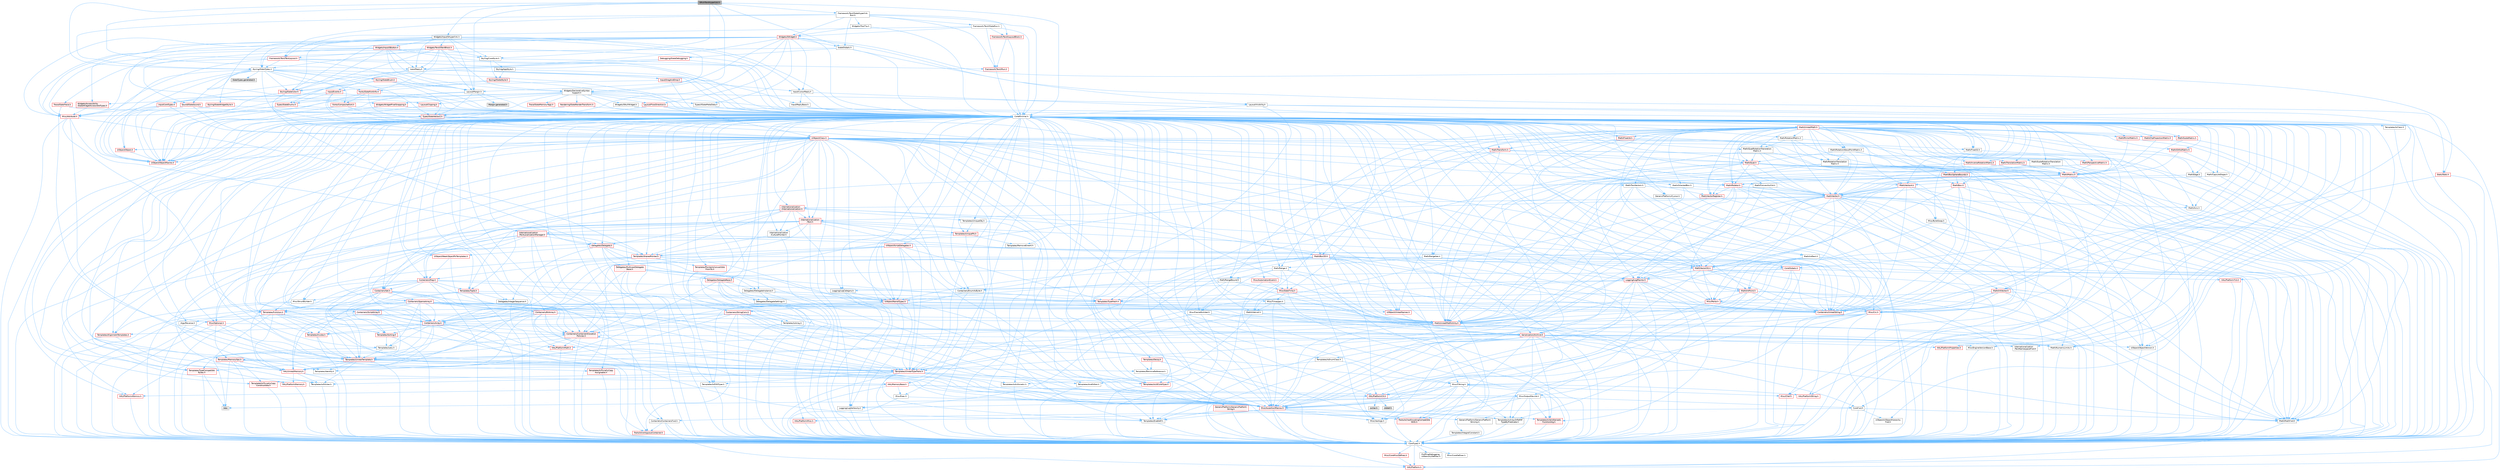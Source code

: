 digraph "SRichTextHyperlink.h"
{
 // INTERACTIVE_SVG=YES
 // LATEX_PDF_SIZE
  bgcolor="transparent";
  edge [fontname=Helvetica,fontsize=10,labelfontname=Helvetica,labelfontsize=10];
  node [fontname=Helvetica,fontsize=10,shape=box,height=0.2,width=0.4];
  Node1 [id="Node000001",label="SRichTextHyperlink.h",height=0.2,width=0.4,color="gray40", fillcolor="grey60", style="filled", fontcolor="black",tooltip=" "];
  Node1 -> Node2 [id="edge1_Node000001_Node000002",color="steelblue1",style="solid",tooltip=" "];
  Node2 [id="Node000002",label="CoreMinimal.h",height=0.2,width=0.4,color="grey40", fillcolor="white", style="filled",URL="$d7/d67/CoreMinimal_8h.html",tooltip=" "];
  Node2 -> Node3 [id="edge2_Node000002_Node000003",color="steelblue1",style="solid",tooltip=" "];
  Node3 [id="Node000003",label="CoreTypes.h",height=0.2,width=0.4,color="grey40", fillcolor="white", style="filled",URL="$dc/dec/CoreTypes_8h.html",tooltip=" "];
  Node3 -> Node4 [id="edge3_Node000003_Node000004",color="steelblue1",style="solid",tooltip=" "];
  Node4 [id="Node000004",label="HAL/Platform.h",height=0.2,width=0.4,color="red", fillcolor="#FFF0F0", style="filled",URL="$d9/dd0/Platform_8h.html",tooltip=" "];
  Node3 -> Node14 [id="edge4_Node000003_Node000014",color="steelblue1",style="solid",tooltip=" "];
  Node14 [id="Node000014",label="ProfilingDebugging\l/UMemoryDefines.h",height=0.2,width=0.4,color="grey40", fillcolor="white", style="filled",URL="$d2/da2/UMemoryDefines_8h.html",tooltip=" "];
  Node3 -> Node15 [id="edge5_Node000003_Node000015",color="steelblue1",style="solid",tooltip=" "];
  Node15 [id="Node000015",label="Misc/CoreMiscDefines.h",height=0.2,width=0.4,color="red", fillcolor="#FFF0F0", style="filled",URL="$da/d38/CoreMiscDefines_8h.html",tooltip=" "];
  Node15 -> Node4 [id="edge6_Node000015_Node000004",color="steelblue1",style="solid",tooltip=" "];
  Node3 -> Node16 [id="edge7_Node000003_Node000016",color="steelblue1",style="solid",tooltip=" "];
  Node16 [id="Node000016",label="Misc/CoreDefines.h",height=0.2,width=0.4,color="grey40", fillcolor="white", style="filled",URL="$d3/dd2/CoreDefines_8h.html",tooltip=" "];
  Node2 -> Node17 [id="edge8_Node000002_Node000017",color="steelblue1",style="solid",tooltip=" "];
  Node17 [id="Node000017",label="CoreFwd.h",height=0.2,width=0.4,color="grey40", fillcolor="white", style="filled",URL="$d1/d1e/CoreFwd_8h.html",tooltip=" "];
  Node17 -> Node3 [id="edge9_Node000017_Node000003",color="steelblue1",style="solid",tooltip=" "];
  Node17 -> Node18 [id="edge10_Node000017_Node000018",color="steelblue1",style="solid",tooltip=" "];
  Node18 [id="Node000018",label="Containers/ContainersFwd.h",height=0.2,width=0.4,color="grey40", fillcolor="white", style="filled",URL="$d4/d0a/ContainersFwd_8h.html",tooltip=" "];
  Node18 -> Node4 [id="edge11_Node000018_Node000004",color="steelblue1",style="solid",tooltip=" "];
  Node18 -> Node3 [id="edge12_Node000018_Node000003",color="steelblue1",style="solid",tooltip=" "];
  Node18 -> Node19 [id="edge13_Node000018_Node000019",color="steelblue1",style="solid",tooltip=" "];
  Node19 [id="Node000019",label="Traits/IsContiguousContainer.h",height=0.2,width=0.4,color="red", fillcolor="#FFF0F0", style="filled",URL="$d5/d3c/IsContiguousContainer_8h.html",tooltip=" "];
  Node19 -> Node3 [id="edge14_Node000019_Node000003",color="steelblue1",style="solid",tooltip=" "];
  Node17 -> Node22 [id="edge15_Node000017_Node000022",color="steelblue1",style="solid",tooltip=" "];
  Node22 [id="Node000022",label="Math/MathFwd.h",height=0.2,width=0.4,color="grey40", fillcolor="white", style="filled",URL="$d2/d10/MathFwd_8h.html",tooltip=" "];
  Node22 -> Node4 [id="edge16_Node000022_Node000004",color="steelblue1",style="solid",tooltip=" "];
  Node17 -> Node23 [id="edge17_Node000017_Node000023",color="steelblue1",style="solid",tooltip=" "];
  Node23 [id="Node000023",label="UObject/UObjectHierarchy\lFwd.h",height=0.2,width=0.4,color="grey40", fillcolor="white", style="filled",URL="$d3/d13/UObjectHierarchyFwd_8h.html",tooltip=" "];
  Node2 -> Node23 [id="edge18_Node000002_Node000023",color="steelblue1",style="solid",tooltip=" "];
  Node2 -> Node18 [id="edge19_Node000002_Node000018",color="steelblue1",style="solid",tooltip=" "];
  Node2 -> Node24 [id="edge20_Node000002_Node000024",color="steelblue1",style="solid",tooltip=" "];
  Node24 [id="Node000024",label="Misc/VarArgs.h",height=0.2,width=0.4,color="grey40", fillcolor="white", style="filled",URL="$d5/d6f/VarArgs_8h.html",tooltip=" "];
  Node24 -> Node3 [id="edge21_Node000024_Node000003",color="steelblue1",style="solid",tooltip=" "];
  Node2 -> Node25 [id="edge22_Node000002_Node000025",color="steelblue1",style="solid",tooltip=" "];
  Node25 [id="Node000025",label="Logging/LogVerbosity.h",height=0.2,width=0.4,color="grey40", fillcolor="white", style="filled",URL="$d2/d8f/LogVerbosity_8h.html",tooltip=" "];
  Node25 -> Node3 [id="edge23_Node000025_Node000003",color="steelblue1",style="solid",tooltip=" "];
  Node2 -> Node26 [id="edge24_Node000002_Node000026",color="steelblue1",style="solid",tooltip=" "];
  Node26 [id="Node000026",label="Misc/OutputDevice.h",height=0.2,width=0.4,color="grey40", fillcolor="white", style="filled",URL="$d7/d32/OutputDevice_8h.html",tooltip=" "];
  Node26 -> Node17 [id="edge25_Node000026_Node000017",color="steelblue1",style="solid",tooltip=" "];
  Node26 -> Node3 [id="edge26_Node000026_Node000003",color="steelblue1",style="solid",tooltip=" "];
  Node26 -> Node25 [id="edge27_Node000026_Node000025",color="steelblue1",style="solid",tooltip=" "];
  Node26 -> Node24 [id="edge28_Node000026_Node000024",color="steelblue1",style="solid",tooltip=" "];
  Node26 -> Node27 [id="edge29_Node000026_Node000027",color="steelblue1",style="solid",tooltip=" "];
  Node27 [id="Node000027",label="Templates/IsArrayOrRefOf\lTypeByPredicate.h",height=0.2,width=0.4,color="grey40", fillcolor="white", style="filled",URL="$d6/da1/IsArrayOrRefOfTypeByPredicate_8h.html",tooltip=" "];
  Node27 -> Node3 [id="edge30_Node000027_Node000003",color="steelblue1",style="solid",tooltip=" "];
  Node26 -> Node28 [id="edge31_Node000026_Node000028",color="steelblue1",style="solid",tooltip=" "];
  Node28 [id="Node000028",label="Templates/IsValidVariadic\lFunctionArg.h",height=0.2,width=0.4,color="red", fillcolor="#FFF0F0", style="filled",URL="$d0/dc8/IsValidVariadicFunctionArg_8h.html",tooltip=" "];
  Node28 -> Node3 [id="edge32_Node000028_Node000003",color="steelblue1",style="solid",tooltip=" "];
  Node26 -> Node30 [id="edge33_Node000026_Node000030",color="steelblue1",style="solid",tooltip=" "];
  Node30 [id="Node000030",label="Traits/IsCharEncodingCompatible\lWith.h",height=0.2,width=0.4,color="red", fillcolor="#FFF0F0", style="filled",URL="$df/dd1/IsCharEncodingCompatibleWith_8h.html",tooltip=" "];
  Node2 -> Node32 [id="edge34_Node000002_Node000032",color="steelblue1",style="solid",tooltip=" "];
  Node32 [id="Node000032",label="HAL/PlatformCrt.h",height=0.2,width=0.4,color="red", fillcolor="#FFF0F0", style="filled",URL="$d8/d75/PlatformCrt_8h.html",tooltip=" "];
  Node32 -> Node33 [id="edge35_Node000032_Node000033",color="steelblue1",style="solid",tooltip=" "];
  Node33 [id="Node000033",label="new",height=0.2,width=0.4,color="grey60", fillcolor="#E0E0E0", style="filled",tooltip=" "];
  Node32 -> Node34 [id="edge36_Node000032_Node000034",color="steelblue1",style="solid",tooltip=" "];
  Node34 [id="Node000034",label="wchar.h",height=0.2,width=0.4,color="grey60", fillcolor="#E0E0E0", style="filled",tooltip=" "];
  Node32 -> Node35 [id="edge37_Node000032_Node000035",color="steelblue1",style="solid",tooltip=" "];
  Node35 [id="Node000035",label="stddef.h",height=0.2,width=0.4,color="grey60", fillcolor="#E0E0E0", style="filled",tooltip=" "];
  Node2 -> Node42 [id="edge38_Node000002_Node000042",color="steelblue1",style="solid",tooltip=" "];
  Node42 [id="Node000042",label="HAL/PlatformMisc.h",height=0.2,width=0.4,color="red", fillcolor="#FFF0F0", style="filled",URL="$d0/df5/PlatformMisc_8h.html",tooltip=" "];
  Node42 -> Node3 [id="edge39_Node000042_Node000003",color="steelblue1",style="solid",tooltip=" "];
  Node2 -> Node61 [id="edge40_Node000002_Node000061",color="steelblue1",style="solid",tooltip=" "];
  Node61 [id="Node000061",label="Misc/AssertionMacros.h",height=0.2,width=0.4,color="red", fillcolor="#FFF0F0", style="filled",URL="$d0/dfa/AssertionMacros_8h.html",tooltip=" "];
  Node61 -> Node3 [id="edge41_Node000061_Node000003",color="steelblue1",style="solid",tooltip=" "];
  Node61 -> Node4 [id="edge42_Node000061_Node000004",color="steelblue1",style="solid",tooltip=" "];
  Node61 -> Node42 [id="edge43_Node000061_Node000042",color="steelblue1",style="solid",tooltip=" "];
  Node61 -> Node62 [id="edge44_Node000061_Node000062",color="steelblue1",style="solid",tooltip=" "];
  Node62 [id="Node000062",label="Templates/EnableIf.h",height=0.2,width=0.4,color="grey40", fillcolor="white", style="filled",URL="$d7/d60/EnableIf_8h.html",tooltip=" "];
  Node62 -> Node3 [id="edge45_Node000062_Node000003",color="steelblue1",style="solid",tooltip=" "];
  Node61 -> Node27 [id="edge46_Node000061_Node000027",color="steelblue1",style="solid",tooltip=" "];
  Node61 -> Node28 [id="edge47_Node000061_Node000028",color="steelblue1",style="solid",tooltip=" "];
  Node61 -> Node30 [id="edge48_Node000061_Node000030",color="steelblue1",style="solid",tooltip=" "];
  Node61 -> Node24 [id="edge49_Node000061_Node000024",color="steelblue1",style="solid",tooltip=" "];
  Node2 -> Node70 [id="edge50_Node000002_Node000070",color="steelblue1",style="solid",tooltip=" "];
  Node70 [id="Node000070",label="Templates/IsPointer.h",height=0.2,width=0.4,color="grey40", fillcolor="white", style="filled",URL="$d7/d05/IsPointer_8h.html",tooltip=" "];
  Node70 -> Node3 [id="edge51_Node000070_Node000003",color="steelblue1",style="solid",tooltip=" "];
  Node2 -> Node71 [id="edge52_Node000002_Node000071",color="steelblue1",style="solid",tooltip=" "];
  Node71 [id="Node000071",label="HAL/PlatformMemory.h",height=0.2,width=0.4,color="red", fillcolor="#FFF0F0", style="filled",URL="$de/d68/PlatformMemory_8h.html",tooltip=" "];
  Node71 -> Node3 [id="edge53_Node000071_Node000003",color="steelblue1",style="solid",tooltip=" "];
  Node2 -> Node54 [id="edge54_Node000002_Node000054",color="steelblue1",style="solid",tooltip=" "];
  Node54 [id="Node000054",label="HAL/PlatformAtomics.h",height=0.2,width=0.4,color="red", fillcolor="#FFF0F0", style="filled",URL="$d3/d36/PlatformAtomics_8h.html",tooltip=" "];
  Node54 -> Node3 [id="edge55_Node000054_Node000003",color="steelblue1",style="solid",tooltip=" "];
  Node2 -> Node76 [id="edge56_Node000002_Node000076",color="steelblue1",style="solid",tooltip=" "];
  Node76 [id="Node000076",label="Misc/Exec.h",height=0.2,width=0.4,color="grey40", fillcolor="white", style="filled",URL="$de/ddb/Exec_8h.html",tooltip=" "];
  Node76 -> Node3 [id="edge57_Node000076_Node000003",color="steelblue1",style="solid",tooltip=" "];
  Node76 -> Node61 [id="edge58_Node000076_Node000061",color="steelblue1",style="solid",tooltip=" "];
  Node2 -> Node77 [id="edge59_Node000002_Node000077",color="steelblue1",style="solid",tooltip=" "];
  Node77 [id="Node000077",label="HAL/MemoryBase.h",height=0.2,width=0.4,color="red", fillcolor="#FFF0F0", style="filled",URL="$d6/d9f/MemoryBase_8h.html",tooltip=" "];
  Node77 -> Node3 [id="edge60_Node000077_Node000003",color="steelblue1",style="solid",tooltip=" "];
  Node77 -> Node54 [id="edge61_Node000077_Node000054",color="steelblue1",style="solid",tooltip=" "];
  Node77 -> Node32 [id="edge62_Node000077_Node000032",color="steelblue1",style="solid",tooltip=" "];
  Node77 -> Node76 [id="edge63_Node000077_Node000076",color="steelblue1",style="solid",tooltip=" "];
  Node77 -> Node26 [id="edge64_Node000077_Node000026",color="steelblue1",style="solid",tooltip=" "];
  Node2 -> Node87 [id="edge65_Node000002_Node000087",color="steelblue1",style="solid",tooltip=" "];
  Node87 [id="Node000087",label="HAL/UnrealMemory.h",height=0.2,width=0.4,color="red", fillcolor="#FFF0F0", style="filled",URL="$d9/d96/UnrealMemory_8h.html",tooltip=" "];
  Node87 -> Node3 [id="edge66_Node000087_Node000003",color="steelblue1",style="solid",tooltip=" "];
  Node87 -> Node77 [id="edge67_Node000087_Node000077",color="steelblue1",style="solid",tooltip=" "];
  Node87 -> Node71 [id="edge68_Node000087_Node000071",color="steelblue1",style="solid",tooltip=" "];
  Node87 -> Node70 [id="edge69_Node000087_Node000070",color="steelblue1",style="solid",tooltip=" "];
  Node2 -> Node89 [id="edge70_Node000002_Node000089",color="steelblue1",style="solid",tooltip=" "];
  Node89 [id="Node000089",label="Templates/IsArithmetic.h",height=0.2,width=0.4,color="grey40", fillcolor="white", style="filled",URL="$d2/d5d/IsArithmetic_8h.html",tooltip=" "];
  Node89 -> Node3 [id="edge71_Node000089_Node000003",color="steelblue1",style="solid",tooltip=" "];
  Node2 -> Node83 [id="edge72_Node000002_Node000083",color="steelblue1",style="solid",tooltip=" "];
  Node83 [id="Node000083",label="Templates/AndOrNot.h",height=0.2,width=0.4,color="grey40", fillcolor="white", style="filled",URL="$db/d0a/AndOrNot_8h.html",tooltip=" "];
  Node83 -> Node3 [id="edge73_Node000083_Node000003",color="steelblue1",style="solid",tooltip=" "];
  Node2 -> Node90 [id="edge74_Node000002_Node000090",color="steelblue1",style="solid",tooltip=" "];
  Node90 [id="Node000090",label="Templates/IsPODType.h",height=0.2,width=0.4,color="grey40", fillcolor="white", style="filled",URL="$d7/db1/IsPODType_8h.html",tooltip=" "];
  Node90 -> Node3 [id="edge75_Node000090_Node000003",color="steelblue1",style="solid",tooltip=" "];
  Node2 -> Node91 [id="edge76_Node000002_Node000091",color="steelblue1",style="solid",tooltip=" "];
  Node91 [id="Node000091",label="Templates/IsUECoreType.h",height=0.2,width=0.4,color="red", fillcolor="#FFF0F0", style="filled",URL="$d1/db8/IsUECoreType_8h.html",tooltip=" "];
  Node91 -> Node3 [id="edge77_Node000091_Node000003",color="steelblue1",style="solid",tooltip=" "];
  Node2 -> Node84 [id="edge78_Node000002_Node000084",color="steelblue1",style="solid",tooltip=" "];
  Node84 [id="Node000084",label="Templates/IsTriviallyCopy\lConstructible.h",height=0.2,width=0.4,color="red", fillcolor="#FFF0F0", style="filled",URL="$d3/d78/IsTriviallyCopyConstructible_8h.html",tooltip=" "];
  Node84 -> Node3 [id="edge79_Node000084_Node000003",color="steelblue1",style="solid",tooltip=" "];
  Node2 -> Node92 [id="edge80_Node000002_Node000092",color="steelblue1",style="solid",tooltip=" "];
  Node92 [id="Node000092",label="Templates/UnrealTypeTraits.h",height=0.2,width=0.4,color="red", fillcolor="#FFF0F0", style="filled",URL="$d2/d2d/UnrealTypeTraits_8h.html",tooltip=" "];
  Node92 -> Node3 [id="edge81_Node000092_Node000003",color="steelblue1",style="solid",tooltip=" "];
  Node92 -> Node70 [id="edge82_Node000092_Node000070",color="steelblue1",style="solid",tooltip=" "];
  Node92 -> Node61 [id="edge83_Node000092_Node000061",color="steelblue1",style="solid",tooltip=" "];
  Node92 -> Node83 [id="edge84_Node000092_Node000083",color="steelblue1",style="solid",tooltip=" "];
  Node92 -> Node62 [id="edge85_Node000092_Node000062",color="steelblue1",style="solid",tooltip=" "];
  Node92 -> Node89 [id="edge86_Node000092_Node000089",color="steelblue1",style="solid",tooltip=" "];
  Node92 -> Node90 [id="edge87_Node000092_Node000090",color="steelblue1",style="solid",tooltip=" "];
  Node92 -> Node91 [id="edge88_Node000092_Node000091",color="steelblue1",style="solid",tooltip=" "];
  Node92 -> Node84 [id="edge89_Node000092_Node000084",color="steelblue1",style="solid",tooltip=" "];
  Node2 -> Node62 [id="edge90_Node000002_Node000062",color="steelblue1",style="solid",tooltip=" "];
  Node2 -> Node94 [id="edge91_Node000002_Node000094",color="steelblue1",style="solid",tooltip=" "];
  Node94 [id="Node000094",label="Templates/RemoveReference.h",height=0.2,width=0.4,color="grey40", fillcolor="white", style="filled",URL="$da/dbe/RemoveReference_8h.html",tooltip=" "];
  Node94 -> Node3 [id="edge92_Node000094_Node000003",color="steelblue1",style="solid",tooltip=" "];
  Node2 -> Node95 [id="edge93_Node000002_Node000095",color="steelblue1",style="solid",tooltip=" "];
  Node95 [id="Node000095",label="Templates/IntegralConstant.h",height=0.2,width=0.4,color="grey40", fillcolor="white", style="filled",URL="$db/d1b/IntegralConstant_8h.html",tooltip=" "];
  Node95 -> Node3 [id="edge94_Node000095_Node000003",color="steelblue1",style="solid",tooltip=" "];
  Node2 -> Node96 [id="edge95_Node000002_Node000096",color="steelblue1",style="solid",tooltip=" "];
  Node96 [id="Node000096",label="Templates/IsClass.h",height=0.2,width=0.4,color="grey40", fillcolor="white", style="filled",URL="$db/dcb/IsClass_8h.html",tooltip=" "];
  Node96 -> Node3 [id="edge96_Node000096_Node000003",color="steelblue1",style="solid",tooltip=" "];
  Node2 -> Node97 [id="edge97_Node000002_Node000097",color="steelblue1",style="solid",tooltip=" "];
  Node97 [id="Node000097",label="Templates/TypeCompatible\lBytes.h",height=0.2,width=0.4,color="red", fillcolor="#FFF0F0", style="filled",URL="$df/d0a/TypeCompatibleBytes_8h.html",tooltip=" "];
  Node97 -> Node3 [id="edge98_Node000097_Node000003",color="steelblue1",style="solid",tooltip=" "];
  Node97 -> Node33 [id="edge99_Node000097_Node000033",color="steelblue1",style="solid",tooltip=" "];
  Node2 -> Node19 [id="edge100_Node000002_Node000019",color="steelblue1",style="solid",tooltip=" "];
  Node2 -> Node98 [id="edge101_Node000002_Node000098",color="steelblue1",style="solid",tooltip=" "];
  Node98 [id="Node000098",label="Templates/UnrealTemplate.h",height=0.2,width=0.4,color="red", fillcolor="#FFF0F0", style="filled",URL="$d4/d24/UnrealTemplate_8h.html",tooltip=" "];
  Node98 -> Node3 [id="edge102_Node000098_Node000003",color="steelblue1",style="solid",tooltip=" "];
  Node98 -> Node70 [id="edge103_Node000098_Node000070",color="steelblue1",style="solid",tooltip=" "];
  Node98 -> Node87 [id="edge104_Node000098_Node000087",color="steelblue1",style="solid",tooltip=" "];
  Node98 -> Node92 [id="edge105_Node000098_Node000092",color="steelblue1",style="solid",tooltip=" "];
  Node98 -> Node94 [id="edge106_Node000098_Node000094",color="steelblue1",style="solid",tooltip=" "];
  Node98 -> Node97 [id="edge107_Node000098_Node000097",color="steelblue1",style="solid",tooltip=" "];
  Node98 -> Node65 [id="edge108_Node000098_Node000065",color="steelblue1",style="solid",tooltip=" "];
  Node65 [id="Node000065",label="Templates/Identity.h",height=0.2,width=0.4,color="grey40", fillcolor="white", style="filled",URL="$d0/dd5/Identity_8h.html",tooltip=" "];
  Node98 -> Node19 [id="edge109_Node000098_Node000019",color="steelblue1",style="solid",tooltip=" "];
  Node2 -> Node47 [id="edge110_Node000002_Node000047",color="steelblue1",style="solid",tooltip=" "];
  Node47 [id="Node000047",label="Math/NumericLimits.h",height=0.2,width=0.4,color="grey40", fillcolor="white", style="filled",URL="$df/d1b/NumericLimits_8h.html",tooltip=" "];
  Node47 -> Node3 [id="edge111_Node000047_Node000003",color="steelblue1",style="solid",tooltip=" "];
  Node2 -> Node102 [id="edge112_Node000002_Node000102",color="steelblue1",style="solid",tooltip=" "];
  Node102 [id="Node000102",label="HAL/PlatformMath.h",height=0.2,width=0.4,color="red", fillcolor="#FFF0F0", style="filled",URL="$dc/d53/PlatformMath_8h.html",tooltip=" "];
  Node102 -> Node3 [id="edge113_Node000102_Node000003",color="steelblue1",style="solid",tooltip=" "];
  Node2 -> Node85 [id="edge114_Node000002_Node000085",color="steelblue1",style="solid",tooltip=" "];
  Node85 [id="Node000085",label="Templates/IsTriviallyCopy\lAssignable.h",height=0.2,width=0.4,color="red", fillcolor="#FFF0F0", style="filled",URL="$d2/df2/IsTriviallyCopyAssignable_8h.html",tooltip=" "];
  Node85 -> Node3 [id="edge115_Node000085_Node000003",color="steelblue1",style="solid",tooltip=" "];
  Node2 -> Node110 [id="edge116_Node000002_Node000110",color="steelblue1",style="solid",tooltip=" "];
  Node110 [id="Node000110",label="Templates/MemoryOps.h",height=0.2,width=0.4,color="red", fillcolor="#FFF0F0", style="filled",URL="$db/dea/MemoryOps_8h.html",tooltip=" "];
  Node110 -> Node3 [id="edge117_Node000110_Node000003",color="steelblue1",style="solid",tooltip=" "];
  Node110 -> Node87 [id="edge118_Node000110_Node000087",color="steelblue1",style="solid",tooltip=" "];
  Node110 -> Node85 [id="edge119_Node000110_Node000085",color="steelblue1",style="solid",tooltip=" "];
  Node110 -> Node84 [id="edge120_Node000110_Node000084",color="steelblue1",style="solid",tooltip=" "];
  Node110 -> Node92 [id="edge121_Node000110_Node000092",color="steelblue1",style="solid",tooltip=" "];
  Node110 -> Node33 [id="edge122_Node000110_Node000033",color="steelblue1",style="solid",tooltip=" "];
  Node2 -> Node111 [id="edge123_Node000002_Node000111",color="steelblue1",style="solid",tooltip=" "];
  Node111 [id="Node000111",label="Containers/ContainerAllocation\lPolicies.h",height=0.2,width=0.4,color="red", fillcolor="#FFF0F0", style="filled",URL="$d7/dff/ContainerAllocationPolicies_8h.html",tooltip=" "];
  Node111 -> Node3 [id="edge124_Node000111_Node000003",color="steelblue1",style="solid",tooltip=" "];
  Node111 -> Node111 [id="edge125_Node000111_Node000111",color="steelblue1",style="solid",tooltip=" "];
  Node111 -> Node102 [id="edge126_Node000111_Node000102",color="steelblue1",style="solid",tooltip=" "];
  Node111 -> Node87 [id="edge127_Node000111_Node000087",color="steelblue1",style="solid",tooltip=" "];
  Node111 -> Node47 [id="edge128_Node000111_Node000047",color="steelblue1",style="solid",tooltip=" "];
  Node111 -> Node61 [id="edge129_Node000111_Node000061",color="steelblue1",style="solid",tooltip=" "];
  Node111 -> Node110 [id="edge130_Node000111_Node000110",color="steelblue1",style="solid",tooltip=" "];
  Node111 -> Node97 [id="edge131_Node000111_Node000097",color="steelblue1",style="solid",tooltip=" "];
  Node2 -> Node114 [id="edge132_Node000002_Node000114",color="steelblue1",style="solid",tooltip=" "];
  Node114 [id="Node000114",label="Templates/IsEnumClass.h",height=0.2,width=0.4,color="grey40", fillcolor="white", style="filled",URL="$d7/d15/IsEnumClass_8h.html",tooltip=" "];
  Node114 -> Node3 [id="edge133_Node000114_Node000003",color="steelblue1",style="solid",tooltip=" "];
  Node114 -> Node83 [id="edge134_Node000114_Node000083",color="steelblue1",style="solid",tooltip=" "];
  Node2 -> Node115 [id="edge135_Node000002_Node000115",color="steelblue1",style="solid",tooltip=" "];
  Node115 [id="Node000115",label="HAL/PlatformProperties.h",height=0.2,width=0.4,color="red", fillcolor="#FFF0F0", style="filled",URL="$d9/db0/PlatformProperties_8h.html",tooltip=" "];
  Node115 -> Node3 [id="edge136_Node000115_Node000003",color="steelblue1",style="solid",tooltip=" "];
  Node2 -> Node118 [id="edge137_Node000002_Node000118",color="steelblue1",style="solid",tooltip=" "];
  Node118 [id="Node000118",label="Misc/EngineVersionBase.h",height=0.2,width=0.4,color="grey40", fillcolor="white", style="filled",URL="$d5/d2b/EngineVersionBase_8h.html",tooltip=" "];
  Node118 -> Node3 [id="edge138_Node000118_Node000003",color="steelblue1",style="solid",tooltip=" "];
  Node2 -> Node119 [id="edge139_Node000002_Node000119",color="steelblue1",style="solid",tooltip=" "];
  Node119 [id="Node000119",label="Internationalization\l/TextNamespaceFwd.h",height=0.2,width=0.4,color="grey40", fillcolor="white", style="filled",URL="$d8/d97/TextNamespaceFwd_8h.html",tooltip=" "];
  Node119 -> Node3 [id="edge140_Node000119_Node000003",color="steelblue1",style="solid",tooltip=" "];
  Node2 -> Node120 [id="edge141_Node000002_Node000120",color="steelblue1",style="solid",tooltip=" "];
  Node120 [id="Node000120",label="Serialization/Archive.h",height=0.2,width=0.4,color="red", fillcolor="#FFF0F0", style="filled",URL="$d7/d3b/Archive_8h.html",tooltip=" "];
  Node120 -> Node17 [id="edge142_Node000120_Node000017",color="steelblue1",style="solid",tooltip=" "];
  Node120 -> Node3 [id="edge143_Node000120_Node000003",color="steelblue1",style="solid",tooltip=" "];
  Node120 -> Node115 [id="edge144_Node000120_Node000115",color="steelblue1",style="solid",tooltip=" "];
  Node120 -> Node119 [id="edge145_Node000120_Node000119",color="steelblue1",style="solid",tooltip=" "];
  Node120 -> Node22 [id="edge146_Node000120_Node000022",color="steelblue1",style="solid",tooltip=" "];
  Node120 -> Node61 [id="edge147_Node000120_Node000061",color="steelblue1",style="solid",tooltip=" "];
  Node120 -> Node118 [id="edge148_Node000120_Node000118",color="steelblue1",style="solid",tooltip=" "];
  Node120 -> Node24 [id="edge149_Node000120_Node000024",color="steelblue1",style="solid",tooltip=" "];
  Node120 -> Node62 [id="edge150_Node000120_Node000062",color="steelblue1",style="solid",tooltip=" "];
  Node120 -> Node27 [id="edge151_Node000120_Node000027",color="steelblue1",style="solid",tooltip=" "];
  Node120 -> Node114 [id="edge152_Node000120_Node000114",color="steelblue1",style="solid",tooltip=" "];
  Node120 -> Node28 [id="edge153_Node000120_Node000028",color="steelblue1",style="solid",tooltip=" "];
  Node120 -> Node98 [id="edge154_Node000120_Node000098",color="steelblue1",style="solid",tooltip=" "];
  Node120 -> Node30 [id="edge155_Node000120_Node000030",color="steelblue1",style="solid",tooltip=" "];
  Node120 -> Node123 [id="edge156_Node000120_Node000123",color="steelblue1",style="solid",tooltip=" "];
  Node123 [id="Node000123",label="UObject/ObjectVersion.h",height=0.2,width=0.4,color="grey40", fillcolor="white", style="filled",URL="$da/d63/ObjectVersion_8h.html",tooltip=" "];
  Node123 -> Node3 [id="edge157_Node000123_Node000003",color="steelblue1",style="solid",tooltip=" "];
  Node2 -> Node124 [id="edge158_Node000002_Node000124",color="steelblue1",style="solid",tooltip=" "];
  Node124 [id="Node000124",label="Templates/Less.h",height=0.2,width=0.4,color="grey40", fillcolor="white", style="filled",URL="$de/dc8/Less_8h.html",tooltip=" "];
  Node124 -> Node3 [id="edge159_Node000124_Node000003",color="steelblue1",style="solid",tooltip=" "];
  Node124 -> Node98 [id="edge160_Node000124_Node000098",color="steelblue1",style="solid",tooltip=" "];
  Node2 -> Node125 [id="edge161_Node000002_Node000125",color="steelblue1",style="solid",tooltip=" "];
  Node125 [id="Node000125",label="Templates/Sorting.h",height=0.2,width=0.4,color="red", fillcolor="#FFF0F0", style="filled",URL="$d3/d9e/Sorting_8h.html",tooltip=" "];
  Node125 -> Node3 [id="edge162_Node000125_Node000003",color="steelblue1",style="solid",tooltip=" "];
  Node125 -> Node102 [id="edge163_Node000125_Node000102",color="steelblue1",style="solid",tooltip=" "];
  Node125 -> Node124 [id="edge164_Node000125_Node000124",color="steelblue1",style="solid",tooltip=" "];
  Node2 -> Node136 [id="edge165_Node000002_Node000136",color="steelblue1",style="solid",tooltip=" "];
  Node136 [id="Node000136",label="Misc/Char.h",height=0.2,width=0.4,color="red", fillcolor="#FFF0F0", style="filled",URL="$d0/d58/Char_8h.html",tooltip=" "];
  Node136 -> Node3 [id="edge166_Node000136_Node000003",color="steelblue1",style="solid",tooltip=" "];
  Node2 -> Node139 [id="edge167_Node000002_Node000139",color="steelblue1",style="solid",tooltip=" "];
  Node139 [id="Node000139",label="GenericPlatform/GenericPlatform\lStricmp.h",height=0.2,width=0.4,color="grey40", fillcolor="white", style="filled",URL="$d2/d86/GenericPlatformStricmp_8h.html",tooltip=" "];
  Node139 -> Node3 [id="edge168_Node000139_Node000003",color="steelblue1",style="solid",tooltip=" "];
  Node2 -> Node140 [id="edge169_Node000002_Node000140",color="steelblue1",style="solid",tooltip=" "];
  Node140 [id="Node000140",label="GenericPlatform/GenericPlatform\lString.h",height=0.2,width=0.4,color="red", fillcolor="#FFF0F0", style="filled",URL="$dd/d20/GenericPlatformString_8h.html",tooltip=" "];
  Node140 -> Node3 [id="edge170_Node000140_Node000003",color="steelblue1",style="solid",tooltip=" "];
  Node140 -> Node139 [id="edge171_Node000140_Node000139",color="steelblue1",style="solid",tooltip=" "];
  Node140 -> Node62 [id="edge172_Node000140_Node000062",color="steelblue1",style="solid",tooltip=" "];
  Node140 -> Node30 [id="edge173_Node000140_Node000030",color="steelblue1",style="solid",tooltip=" "];
  Node2 -> Node73 [id="edge174_Node000002_Node000073",color="steelblue1",style="solid",tooltip=" "];
  Node73 [id="Node000073",label="HAL/PlatformString.h",height=0.2,width=0.4,color="red", fillcolor="#FFF0F0", style="filled",URL="$db/db5/PlatformString_8h.html",tooltip=" "];
  Node73 -> Node3 [id="edge175_Node000073_Node000003",color="steelblue1",style="solid",tooltip=" "];
  Node2 -> Node143 [id="edge176_Node000002_Node000143",color="steelblue1",style="solid",tooltip=" "];
  Node143 [id="Node000143",label="Misc/CString.h",height=0.2,width=0.4,color="grey40", fillcolor="white", style="filled",URL="$d2/d49/CString_8h.html",tooltip=" "];
  Node143 -> Node3 [id="edge177_Node000143_Node000003",color="steelblue1",style="solid",tooltip=" "];
  Node143 -> Node32 [id="edge178_Node000143_Node000032",color="steelblue1",style="solid",tooltip=" "];
  Node143 -> Node73 [id="edge179_Node000143_Node000073",color="steelblue1",style="solid",tooltip=" "];
  Node143 -> Node61 [id="edge180_Node000143_Node000061",color="steelblue1",style="solid",tooltip=" "];
  Node143 -> Node136 [id="edge181_Node000143_Node000136",color="steelblue1",style="solid",tooltip=" "];
  Node143 -> Node24 [id="edge182_Node000143_Node000024",color="steelblue1",style="solid",tooltip=" "];
  Node143 -> Node27 [id="edge183_Node000143_Node000027",color="steelblue1",style="solid",tooltip=" "];
  Node143 -> Node28 [id="edge184_Node000143_Node000028",color="steelblue1",style="solid",tooltip=" "];
  Node143 -> Node30 [id="edge185_Node000143_Node000030",color="steelblue1",style="solid",tooltip=" "];
  Node2 -> Node144 [id="edge186_Node000002_Node000144",color="steelblue1",style="solid",tooltip=" "];
  Node144 [id="Node000144",label="Misc/Crc.h",height=0.2,width=0.4,color="red", fillcolor="#FFF0F0", style="filled",URL="$d4/dd2/Crc_8h.html",tooltip=" "];
  Node144 -> Node3 [id="edge187_Node000144_Node000003",color="steelblue1",style="solid",tooltip=" "];
  Node144 -> Node73 [id="edge188_Node000144_Node000073",color="steelblue1",style="solid",tooltip=" "];
  Node144 -> Node61 [id="edge189_Node000144_Node000061",color="steelblue1",style="solid",tooltip=" "];
  Node144 -> Node143 [id="edge190_Node000144_Node000143",color="steelblue1",style="solid",tooltip=" "];
  Node144 -> Node136 [id="edge191_Node000144_Node000136",color="steelblue1",style="solid",tooltip=" "];
  Node144 -> Node92 [id="edge192_Node000144_Node000092",color="steelblue1",style="solid",tooltip=" "];
  Node2 -> Node135 [id="edge193_Node000002_Node000135",color="steelblue1",style="solid",tooltip=" "];
  Node135 [id="Node000135",label="Math/UnrealMathUtility.h",height=0.2,width=0.4,color="red", fillcolor="#FFF0F0", style="filled",URL="$db/db8/UnrealMathUtility_8h.html",tooltip=" "];
  Node135 -> Node3 [id="edge194_Node000135_Node000003",color="steelblue1",style="solid",tooltip=" "];
  Node135 -> Node61 [id="edge195_Node000135_Node000061",color="steelblue1",style="solid",tooltip=" "];
  Node135 -> Node102 [id="edge196_Node000135_Node000102",color="steelblue1",style="solid",tooltip=" "];
  Node135 -> Node22 [id="edge197_Node000135_Node000022",color="steelblue1",style="solid",tooltip=" "];
  Node135 -> Node65 [id="edge198_Node000135_Node000065",color="steelblue1",style="solid",tooltip=" "];
  Node2 -> Node145 [id="edge199_Node000002_Node000145",color="steelblue1",style="solid",tooltip=" "];
  Node145 [id="Node000145",label="Containers/UnrealString.h",height=0.2,width=0.4,color="red", fillcolor="#FFF0F0", style="filled",URL="$d5/dba/UnrealString_8h.html",tooltip=" "];
  Node2 -> Node149 [id="edge200_Node000002_Node000149",color="steelblue1",style="solid",tooltip=" "];
  Node149 [id="Node000149",label="Containers/Array.h",height=0.2,width=0.4,color="red", fillcolor="#FFF0F0", style="filled",URL="$df/dd0/Array_8h.html",tooltip=" "];
  Node149 -> Node3 [id="edge201_Node000149_Node000003",color="steelblue1",style="solid",tooltip=" "];
  Node149 -> Node61 [id="edge202_Node000149_Node000061",color="steelblue1",style="solid",tooltip=" "];
  Node149 -> Node87 [id="edge203_Node000149_Node000087",color="steelblue1",style="solid",tooltip=" "];
  Node149 -> Node92 [id="edge204_Node000149_Node000092",color="steelblue1",style="solid",tooltip=" "];
  Node149 -> Node98 [id="edge205_Node000149_Node000098",color="steelblue1",style="solid",tooltip=" "];
  Node149 -> Node111 [id="edge206_Node000149_Node000111",color="steelblue1",style="solid",tooltip=" "];
  Node149 -> Node120 [id="edge207_Node000149_Node000120",color="steelblue1",style="solid",tooltip=" "];
  Node149 -> Node128 [id="edge208_Node000149_Node000128",color="steelblue1",style="solid",tooltip=" "];
  Node128 [id="Node000128",label="Templates/Invoke.h",height=0.2,width=0.4,color="red", fillcolor="#FFF0F0", style="filled",URL="$d7/deb/Invoke_8h.html",tooltip=" "];
  Node128 -> Node3 [id="edge209_Node000128_Node000003",color="steelblue1",style="solid",tooltip=" "];
  Node128 -> Node98 [id="edge210_Node000128_Node000098",color="steelblue1",style="solid",tooltip=" "];
  Node149 -> Node124 [id="edge211_Node000149_Node000124",color="steelblue1",style="solid",tooltip=" "];
  Node149 -> Node125 [id="edge212_Node000149_Node000125",color="steelblue1",style="solid",tooltip=" "];
  Node149 -> Node172 [id="edge213_Node000149_Node000172",color="steelblue1",style="solid",tooltip=" "];
  Node172 [id="Node000172",label="Templates/AlignmentTemplates.h",height=0.2,width=0.4,color="red", fillcolor="#FFF0F0", style="filled",URL="$dd/d32/AlignmentTemplates_8h.html",tooltip=" "];
  Node172 -> Node3 [id="edge214_Node000172_Node000003",color="steelblue1",style="solid",tooltip=" "];
  Node172 -> Node70 [id="edge215_Node000172_Node000070",color="steelblue1",style="solid",tooltip=" "];
  Node2 -> Node173 [id="edge216_Node000002_Node000173",color="steelblue1",style="solid",tooltip=" "];
  Node173 [id="Node000173",label="Misc/FrameNumber.h",height=0.2,width=0.4,color="grey40", fillcolor="white", style="filled",URL="$dd/dbd/FrameNumber_8h.html",tooltip=" "];
  Node173 -> Node3 [id="edge217_Node000173_Node000003",color="steelblue1",style="solid",tooltip=" "];
  Node173 -> Node47 [id="edge218_Node000173_Node000047",color="steelblue1",style="solid",tooltip=" "];
  Node173 -> Node135 [id="edge219_Node000173_Node000135",color="steelblue1",style="solid",tooltip=" "];
  Node173 -> Node62 [id="edge220_Node000173_Node000062",color="steelblue1",style="solid",tooltip=" "];
  Node173 -> Node92 [id="edge221_Node000173_Node000092",color="steelblue1",style="solid",tooltip=" "];
  Node2 -> Node174 [id="edge222_Node000002_Node000174",color="steelblue1",style="solid",tooltip=" "];
  Node174 [id="Node000174",label="Misc/Timespan.h",height=0.2,width=0.4,color="grey40", fillcolor="white", style="filled",URL="$da/dd9/Timespan_8h.html",tooltip=" "];
  Node174 -> Node3 [id="edge223_Node000174_Node000003",color="steelblue1",style="solid",tooltip=" "];
  Node174 -> Node175 [id="edge224_Node000174_Node000175",color="steelblue1",style="solid",tooltip=" "];
  Node175 [id="Node000175",label="Math/Interval.h",height=0.2,width=0.4,color="grey40", fillcolor="white", style="filled",URL="$d1/d55/Interval_8h.html",tooltip=" "];
  Node175 -> Node3 [id="edge225_Node000175_Node000003",color="steelblue1",style="solid",tooltip=" "];
  Node175 -> Node89 [id="edge226_Node000175_Node000089",color="steelblue1",style="solid",tooltip=" "];
  Node175 -> Node92 [id="edge227_Node000175_Node000092",color="steelblue1",style="solid",tooltip=" "];
  Node175 -> Node47 [id="edge228_Node000175_Node000047",color="steelblue1",style="solid",tooltip=" "];
  Node175 -> Node135 [id="edge229_Node000175_Node000135",color="steelblue1",style="solid",tooltip=" "];
  Node174 -> Node135 [id="edge230_Node000174_Node000135",color="steelblue1",style="solid",tooltip=" "];
  Node174 -> Node61 [id="edge231_Node000174_Node000061",color="steelblue1",style="solid",tooltip=" "];
  Node2 -> Node176 [id="edge232_Node000002_Node000176",color="steelblue1",style="solid",tooltip=" "];
  Node176 [id="Node000176",label="Containers/StringConv.h",height=0.2,width=0.4,color="red", fillcolor="#FFF0F0", style="filled",URL="$d3/ddf/StringConv_8h.html",tooltip=" "];
  Node176 -> Node3 [id="edge233_Node000176_Node000003",color="steelblue1",style="solid",tooltip=" "];
  Node176 -> Node61 [id="edge234_Node000176_Node000061",color="steelblue1",style="solid",tooltip=" "];
  Node176 -> Node111 [id="edge235_Node000176_Node000111",color="steelblue1",style="solid",tooltip=" "];
  Node176 -> Node149 [id="edge236_Node000176_Node000149",color="steelblue1",style="solid",tooltip=" "];
  Node176 -> Node143 [id="edge237_Node000176_Node000143",color="steelblue1",style="solid",tooltip=" "];
  Node176 -> Node177 [id="edge238_Node000176_Node000177",color="steelblue1",style="solid",tooltip=" "];
  Node177 [id="Node000177",label="Templates/IsArray.h",height=0.2,width=0.4,color="grey40", fillcolor="white", style="filled",URL="$d8/d8d/IsArray_8h.html",tooltip=" "];
  Node177 -> Node3 [id="edge239_Node000177_Node000003",color="steelblue1",style="solid",tooltip=" "];
  Node176 -> Node98 [id="edge240_Node000176_Node000098",color="steelblue1",style="solid",tooltip=" "];
  Node176 -> Node92 [id="edge241_Node000176_Node000092",color="steelblue1",style="solid",tooltip=" "];
  Node176 -> Node30 [id="edge242_Node000176_Node000030",color="steelblue1",style="solid",tooltip=" "];
  Node176 -> Node19 [id="edge243_Node000176_Node000019",color="steelblue1",style="solid",tooltip=" "];
  Node2 -> Node178 [id="edge244_Node000002_Node000178",color="steelblue1",style="solid",tooltip=" "];
  Node178 [id="Node000178",label="UObject/UnrealNames.h",height=0.2,width=0.4,color="red", fillcolor="#FFF0F0", style="filled",URL="$d8/db1/UnrealNames_8h.html",tooltip=" "];
  Node178 -> Node3 [id="edge245_Node000178_Node000003",color="steelblue1",style="solid",tooltip=" "];
  Node2 -> Node180 [id="edge246_Node000002_Node000180",color="steelblue1",style="solid",tooltip=" "];
  Node180 [id="Node000180",label="UObject/NameTypes.h",height=0.2,width=0.4,color="red", fillcolor="#FFF0F0", style="filled",URL="$d6/d35/NameTypes_8h.html",tooltip=" "];
  Node180 -> Node3 [id="edge247_Node000180_Node000003",color="steelblue1",style="solid",tooltip=" "];
  Node180 -> Node61 [id="edge248_Node000180_Node000061",color="steelblue1",style="solid",tooltip=" "];
  Node180 -> Node87 [id="edge249_Node000180_Node000087",color="steelblue1",style="solid",tooltip=" "];
  Node180 -> Node92 [id="edge250_Node000180_Node000092",color="steelblue1",style="solid",tooltip=" "];
  Node180 -> Node98 [id="edge251_Node000180_Node000098",color="steelblue1",style="solid",tooltip=" "];
  Node180 -> Node145 [id="edge252_Node000180_Node000145",color="steelblue1",style="solid",tooltip=" "];
  Node180 -> Node176 [id="edge253_Node000180_Node000176",color="steelblue1",style="solid",tooltip=" "];
  Node180 -> Node178 [id="edge254_Node000180_Node000178",color="steelblue1",style="solid",tooltip=" "];
  Node2 -> Node188 [id="edge255_Node000002_Node000188",color="steelblue1",style="solid",tooltip=" "];
  Node188 [id="Node000188",label="Misc/Parse.h",height=0.2,width=0.4,color="red", fillcolor="#FFF0F0", style="filled",URL="$dc/d71/Parse_8h.html",tooltip=" "];
  Node188 -> Node145 [id="edge256_Node000188_Node000145",color="steelblue1",style="solid",tooltip=" "];
  Node188 -> Node3 [id="edge257_Node000188_Node000003",color="steelblue1",style="solid",tooltip=" "];
  Node188 -> Node32 [id="edge258_Node000188_Node000032",color="steelblue1",style="solid",tooltip=" "];
  Node188 -> Node189 [id="edge259_Node000188_Node000189",color="steelblue1",style="solid",tooltip=" "];
  Node189 [id="Node000189",label="Templates/Function.h",height=0.2,width=0.4,color="red", fillcolor="#FFF0F0", style="filled",URL="$df/df5/Function_8h.html",tooltip=" "];
  Node189 -> Node3 [id="edge260_Node000189_Node000003",color="steelblue1",style="solid",tooltip=" "];
  Node189 -> Node61 [id="edge261_Node000189_Node000061",color="steelblue1",style="solid",tooltip=" "];
  Node189 -> Node87 [id="edge262_Node000189_Node000087",color="steelblue1",style="solid",tooltip=" "];
  Node189 -> Node92 [id="edge263_Node000189_Node000092",color="steelblue1",style="solid",tooltip=" "];
  Node189 -> Node128 [id="edge264_Node000189_Node000128",color="steelblue1",style="solid",tooltip=" "];
  Node189 -> Node98 [id="edge265_Node000189_Node000098",color="steelblue1",style="solid",tooltip=" "];
  Node189 -> Node135 [id="edge266_Node000189_Node000135",color="steelblue1",style="solid",tooltip=" "];
  Node189 -> Node33 [id="edge267_Node000189_Node000033",color="steelblue1",style="solid",tooltip=" "];
  Node2 -> Node172 [id="edge268_Node000002_Node000172",color="steelblue1",style="solid",tooltip=" "];
  Node2 -> Node191 [id="edge269_Node000002_Node000191",color="steelblue1",style="solid",tooltip=" "];
  Node191 [id="Node000191",label="Misc/StructBuilder.h",height=0.2,width=0.4,color="grey40", fillcolor="white", style="filled",URL="$d9/db3/StructBuilder_8h.html",tooltip=" "];
  Node191 -> Node3 [id="edge270_Node000191_Node000003",color="steelblue1",style="solid",tooltip=" "];
  Node191 -> Node135 [id="edge271_Node000191_Node000135",color="steelblue1",style="solid",tooltip=" "];
  Node191 -> Node172 [id="edge272_Node000191_Node000172",color="steelblue1",style="solid",tooltip=" "];
  Node2 -> Node104 [id="edge273_Node000002_Node000104",color="steelblue1",style="solid",tooltip=" "];
  Node104 [id="Node000104",label="Templates/Decay.h",height=0.2,width=0.4,color="red", fillcolor="#FFF0F0", style="filled",URL="$dd/d0f/Decay_8h.html",tooltip=" "];
  Node104 -> Node3 [id="edge274_Node000104_Node000003",color="steelblue1",style="solid",tooltip=" "];
  Node104 -> Node94 [id="edge275_Node000104_Node000094",color="steelblue1",style="solid",tooltip=" "];
  Node2 -> Node192 [id="edge276_Node000002_Node000192",color="steelblue1",style="solid",tooltip=" "];
  Node192 [id="Node000192",label="Templates/PointerIsConvertible\lFromTo.h",height=0.2,width=0.4,color="red", fillcolor="#FFF0F0", style="filled",URL="$d6/d65/PointerIsConvertibleFromTo_8h.html",tooltip=" "];
  Node192 -> Node3 [id="edge277_Node000192_Node000003",color="steelblue1",style="solid",tooltip=" "];
  Node2 -> Node128 [id="edge278_Node000002_Node000128",color="steelblue1",style="solid",tooltip=" "];
  Node2 -> Node189 [id="edge279_Node000002_Node000189",color="steelblue1",style="solid",tooltip=" "];
  Node2 -> Node161 [id="edge280_Node000002_Node000161",color="steelblue1",style="solid",tooltip=" "];
  Node161 [id="Node000161",label="Templates/TypeHash.h",height=0.2,width=0.4,color="red", fillcolor="#FFF0F0", style="filled",URL="$d1/d62/TypeHash_8h.html",tooltip=" "];
  Node161 -> Node3 [id="edge281_Node000161_Node000003",color="steelblue1",style="solid",tooltip=" "];
  Node161 -> Node144 [id="edge282_Node000161_Node000144",color="steelblue1",style="solid",tooltip=" "];
  Node2 -> Node193 [id="edge283_Node000002_Node000193",color="steelblue1",style="solid",tooltip=" "];
  Node193 [id="Node000193",label="Containers/ScriptArray.h",height=0.2,width=0.4,color="red", fillcolor="#FFF0F0", style="filled",URL="$dc/daf/ScriptArray_8h.html",tooltip=" "];
  Node193 -> Node3 [id="edge284_Node000193_Node000003",color="steelblue1",style="solid",tooltip=" "];
  Node193 -> Node61 [id="edge285_Node000193_Node000061",color="steelblue1",style="solid",tooltip=" "];
  Node193 -> Node87 [id="edge286_Node000193_Node000087",color="steelblue1",style="solid",tooltip=" "];
  Node193 -> Node111 [id="edge287_Node000193_Node000111",color="steelblue1",style="solid",tooltip=" "];
  Node193 -> Node149 [id="edge288_Node000193_Node000149",color="steelblue1",style="solid",tooltip=" "];
  Node2 -> Node194 [id="edge289_Node000002_Node000194",color="steelblue1",style="solid",tooltip=" "];
  Node194 [id="Node000194",label="Containers/BitArray.h",height=0.2,width=0.4,color="red", fillcolor="#FFF0F0", style="filled",URL="$d1/de4/BitArray_8h.html",tooltip=" "];
  Node194 -> Node111 [id="edge290_Node000194_Node000111",color="steelblue1",style="solid",tooltip=" "];
  Node194 -> Node3 [id="edge291_Node000194_Node000003",color="steelblue1",style="solid",tooltip=" "];
  Node194 -> Node54 [id="edge292_Node000194_Node000054",color="steelblue1",style="solid",tooltip=" "];
  Node194 -> Node87 [id="edge293_Node000194_Node000087",color="steelblue1",style="solid",tooltip=" "];
  Node194 -> Node135 [id="edge294_Node000194_Node000135",color="steelblue1",style="solid",tooltip=" "];
  Node194 -> Node61 [id="edge295_Node000194_Node000061",color="steelblue1",style="solid",tooltip=" "];
  Node194 -> Node120 [id="edge296_Node000194_Node000120",color="steelblue1",style="solid",tooltip=" "];
  Node194 -> Node62 [id="edge297_Node000194_Node000062",color="steelblue1",style="solid",tooltip=" "];
  Node194 -> Node128 [id="edge298_Node000194_Node000128",color="steelblue1",style="solid",tooltip=" "];
  Node194 -> Node98 [id="edge299_Node000194_Node000098",color="steelblue1",style="solid",tooltip=" "];
  Node194 -> Node92 [id="edge300_Node000194_Node000092",color="steelblue1",style="solid",tooltip=" "];
  Node2 -> Node195 [id="edge301_Node000002_Node000195",color="steelblue1",style="solid",tooltip=" "];
  Node195 [id="Node000195",label="Containers/SparseArray.h",height=0.2,width=0.4,color="red", fillcolor="#FFF0F0", style="filled",URL="$d5/dbf/SparseArray_8h.html",tooltip=" "];
  Node195 -> Node3 [id="edge302_Node000195_Node000003",color="steelblue1",style="solid",tooltip=" "];
  Node195 -> Node61 [id="edge303_Node000195_Node000061",color="steelblue1",style="solid",tooltip=" "];
  Node195 -> Node87 [id="edge304_Node000195_Node000087",color="steelblue1",style="solid",tooltip=" "];
  Node195 -> Node92 [id="edge305_Node000195_Node000092",color="steelblue1",style="solid",tooltip=" "];
  Node195 -> Node98 [id="edge306_Node000195_Node000098",color="steelblue1",style="solid",tooltip=" "];
  Node195 -> Node111 [id="edge307_Node000195_Node000111",color="steelblue1",style="solid",tooltip=" "];
  Node195 -> Node124 [id="edge308_Node000195_Node000124",color="steelblue1",style="solid",tooltip=" "];
  Node195 -> Node149 [id="edge309_Node000195_Node000149",color="steelblue1",style="solid",tooltip=" "];
  Node195 -> Node135 [id="edge310_Node000195_Node000135",color="steelblue1",style="solid",tooltip=" "];
  Node195 -> Node193 [id="edge311_Node000195_Node000193",color="steelblue1",style="solid",tooltip=" "];
  Node195 -> Node194 [id="edge312_Node000195_Node000194",color="steelblue1",style="solid",tooltip=" "];
  Node195 -> Node145 [id="edge313_Node000195_Node000145",color="steelblue1",style="solid",tooltip=" "];
  Node2 -> Node211 [id="edge314_Node000002_Node000211",color="steelblue1",style="solid",tooltip=" "];
  Node211 [id="Node000211",label="Containers/Set.h",height=0.2,width=0.4,color="red", fillcolor="#FFF0F0", style="filled",URL="$d4/d45/Set_8h.html",tooltip=" "];
  Node211 -> Node111 [id="edge315_Node000211_Node000111",color="steelblue1",style="solid",tooltip=" "];
  Node211 -> Node195 [id="edge316_Node000211_Node000195",color="steelblue1",style="solid",tooltip=" "];
  Node211 -> Node18 [id="edge317_Node000211_Node000018",color="steelblue1",style="solid",tooltip=" "];
  Node211 -> Node135 [id="edge318_Node000211_Node000135",color="steelblue1",style="solid",tooltip=" "];
  Node211 -> Node61 [id="edge319_Node000211_Node000061",color="steelblue1",style="solid",tooltip=" "];
  Node211 -> Node191 [id="edge320_Node000211_Node000191",color="steelblue1",style="solid",tooltip=" "];
  Node211 -> Node189 [id="edge321_Node000211_Node000189",color="steelblue1",style="solid",tooltip=" "];
  Node211 -> Node125 [id="edge322_Node000211_Node000125",color="steelblue1",style="solid",tooltip=" "];
  Node211 -> Node161 [id="edge323_Node000211_Node000161",color="steelblue1",style="solid",tooltip=" "];
  Node211 -> Node98 [id="edge324_Node000211_Node000098",color="steelblue1",style="solid",tooltip=" "];
  Node2 -> Node214 [id="edge325_Node000002_Node000214",color="steelblue1",style="solid",tooltip=" "];
  Node214 [id="Node000214",label="Algo/Reverse.h",height=0.2,width=0.4,color="grey40", fillcolor="white", style="filled",URL="$d5/d93/Reverse_8h.html",tooltip=" "];
  Node214 -> Node3 [id="edge326_Node000214_Node000003",color="steelblue1",style="solid",tooltip=" "];
  Node214 -> Node98 [id="edge327_Node000214_Node000098",color="steelblue1",style="solid",tooltip=" "];
  Node2 -> Node215 [id="edge328_Node000002_Node000215",color="steelblue1",style="solid",tooltip=" "];
  Node215 [id="Node000215",label="Containers/Map.h",height=0.2,width=0.4,color="red", fillcolor="#FFF0F0", style="filled",URL="$df/d79/Map_8h.html",tooltip=" "];
  Node215 -> Node3 [id="edge329_Node000215_Node000003",color="steelblue1",style="solid",tooltip=" "];
  Node215 -> Node214 [id="edge330_Node000215_Node000214",color="steelblue1",style="solid",tooltip=" "];
  Node215 -> Node211 [id="edge331_Node000215_Node000211",color="steelblue1",style="solid",tooltip=" "];
  Node215 -> Node145 [id="edge332_Node000215_Node000145",color="steelblue1",style="solid",tooltip=" "];
  Node215 -> Node61 [id="edge333_Node000215_Node000061",color="steelblue1",style="solid",tooltip=" "];
  Node215 -> Node191 [id="edge334_Node000215_Node000191",color="steelblue1",style="solid",tooltip=" "];
  Node215 -> Node189 [id="edge335_Node000215_Node000189",color="steelblue1",style="solid",tooltip=" "];
  Node215 -> Node125 [id="edge336_Node000215_Node000125",color="steelblue1",style="solid",tooltip=" "];
  Node215 -> Node216 [id="edge337_Node000215_Node000216",color="steelblue1",style="solid",tooltip=" "];
  Node216 [id="Node000216",label="Templates/Tuple.h",height=0.2,width=0.4,color="red", fillcolor="#FFF0F0", style="filled",URL="$d2/d4f/Tuple_8h.html",tooltip=" "];
  Node216 -> Node3 [id="edge338_Node000216_Node000003",color="steelblue1",style="solid",tooltip=" "];
  Node216 -> Node98 [id="edge339_Node000216_Node000098",color="steelblue1",style="solid",tooltip=" "];
  Node216 -> Node217 [id="edge340_Node000216_Node000217",color="steelblue1",style="solid",tooltip=" "];
  Node217 [id="Node000217",label="Delegates/IntegerSequence.h",height=0.2,width=0.4,color="grey40", fillcolor="white", style="filled",URL="$d2/dcc/IntegerSequence_8h.html",tooltip=" "];
  Node217 -> Node3 [id="edge341_Node000217_Node000003",color="steelblue1",style="solid",tooltip=" "];
  Node216 -> Node128 [id="edge342_Node000216_Node000128",color="steelblue1",style="solid",tooltip=" "];
  Node216 -> Node161 [id="edge343_Node000216_Node000161",color="steelblue1",style="solid",tooltip=" "];
  Node215 -> Node98 [id="edge344_Node000215_Node000098",color="steelblue1",style="solid",tooltip=" "];
  Node215 -> Node92 [id="edge345_Node000215_Node000092",color="steelblue1",style="solid",tooltip=" "];
  Node2 -> Node219 [id="edge346_Node000002_Node000219",color="steelblue1",style="solid",tooltip=" "];
  Node219 [id="Node000219",label="Math/IntPoint.h",height=0.2,width=0.4,color="red", fillcolor="#FFF0F0", style="filled",URL="$d3/df7/IntPoint_8h.html",tooltip=" "];
  Node219 -> Node3 [id="edge347_Node000219_Node000003",color="steelblue1",style="solid",tooltip=" "];
  Node219 -> Node61 [id="edge348_Node000219_Node000061",color="steelblue1",style="solid",tooltip=" "];
  Node219 -> Node188 [id="edge349_Node000219_Node000188",color="steelblue1",style="solid",tooltip=" "];
  Node219 -> Node22 [id="edge350_Node000219_Node000022",color="steelblue1",style="solid",tooltip=" "];
  Node219 -> Node135 [id="edge351_Node000219_Node000135",color="steelblue1",style="solid",tooltip=" "];
  Node219 -> Node145 [id="edge352_Node000219_Node000145",color="steelblue1",style="solid",tooltip=" "];
  Node219 -> Node161 [id="edge353_Node000219_Node000161",color="steelblue1",style="solid",tooltip=" "];
  Node2 -> Node221 [id="edge354_Node000002_Node000221",color="steelblue1",style="solid",tooltip=" "];
  Node221 [id="Node000221",label="Math/IntVector.h",height=0.2,width=0.4,color="red", fillcolor="#FFF0F0", style="filled",URL="$d7/d44/IntVector_8h.html",tooltip=" "];
  Node221 -> Node3 [id="edge355_Node000221_Node000003",color="steelblue1",style="solid",tooltip=" "];
  Node221 -> Node144 [id="edge356_Node000221_Node000144",color="steelblue1",style="solid",tooltip=" "];
  Node221 -> Node188 [id="edge357_Node000221_Node000188",color="steelblue1",style="solid",tooltip=" "];
  Node221 -> Node22 [id="edge358_Node000221_Node000022",color="steelblue1",style="solid",tooltip=" "];
  Node221 -> Node135 [id="edge359_Node000221_Node000135",color="steelblue1",style="solid",tooltip=" "];
  Node221 -> Node145 [id="edge360_Node000221_Node000145",color="steelblue1",style="solid",tooltip=" "];
  Node2 -> Node222 [id="edge361_Node000002_Node000222",color="steelblue1",style="solid",tooltip=" "];
  Node222 [id="Node000222",label="Logging/LogCategory.h",height=0.2,width=0.4,color="grey40", fillcolor="white", style="filled",URL="$d9/d36/LogCategory_8h.html",tooltip=" "];
  Node222 -> Node3 [id="edge362_Node000222_Node000003",color="steelblue1",style="solid",tooltip=" "];
  Node222 -> Node25 [id="edge363_Node000222_Node000025",color="steelblue1",style="solid",tooltip=" "];
  Node222 -> Node180 [id="edge364_Node000222_Node000180",color="steelblue1",style="solid",tooltip=" "];
  Node2 -> Node223 [id="edge365_Node000002_Node000223",color="steelblue1",style="solid",tooltip=" "];
  Node223 [id="Node000223",label="Logging/LogMacros.h",height=0.2,width=0.4,color="red", fillcolor="#FFF0F0", style="filled",URL="$d0/d16/LogMacros_8h.html",tooltip=" "];
  Node223 -> Node145 [id="edge366_Node000223_Node000145",color="steelblue1",style="solid",tooltip=" "];
  Node223 -> Node3 [id="edge367_Node000223_Node000003",color="steelblue1",style="solid",tooltip=" "];
  Node223 -> Node222 [id="edge368_Node000223_Node000222",color="steelblue1",style="solid",tooltip=" "];
  Node223 -> Node25 [id="edge369_Node000223_Node000025",color="steelblue1",style="solid",tooltip=" "];
  Node223 -> Node61 [id="edge370_Node000223_Node000061",color="steelblue1",style="solid",tooltip=" "];
  Node223 -> Node24 [id="edge371_Node000223_Node000024",color="steelblue1",style="solid",tooltip=" "];
  Node223 -> Node62 [id="edge372_Node000223_Node000062",color="steelblue1",style="solid",tooltip=" "];
  Node223 -> Node27 [id="edge373_Node000223_Node000027",color="steelblue1",style="solid",tooltip=" "];
  Node223 -> Node28 [id="edge374_Node000223_Node000028",color="steelblue1",style="solid",tooltip=" "];
  Node223 -> Node30 [id="edge375_Node000223_Node000030",color="steelblue1",style="solid",tooltip=" "];
  Node2 -> Node226 [id="edge376_Node000002_Node000226",color="steelblue1",style="solid",tooltip=" "];
  Node226 [id="Node000226",label="Math/Vector2D.h",height=0.2,width=0.4,color="red", fillcolor="#FFF0F0", style="filled",URL="$d3/db0/Vector2D_8h.html",tooltip=" "];
  Node226 -> Node3 [id="edge377_Node000226_Node000003",color="steelblue1",style="solid",tooltip=" "];
  Node226 -> Node22 [id="edge378_Node000226_Node000022",color="steelblue1",style="solid",tooltip=" "];
  Node226 -> Node61 [id="edge379_Node000226_Node000061",color="steelblue1",style="solid",tooltip=" "];
  Node226 -> Node144 [id="edge380_Node000226_Node000144",color="steelblue1",style="solid",tooltip=" "];
  Node226 -> Node135 [id="edge381_Node000226_Node000135",color="steelblue1",style="solid",tooltip=" "];
  Node226 -> Node145 [id="edge382_Node000226_Node000145",color="steelblue1",style="solid",tooltip=" "];
  Node226 -> Node188 [id="edge383_Node000226_Node000188",color="steelblue1",style="solid",tooltip=" "];
  Node226 -> Node219 [id="edge384_Node000226_Node000219",color="steelblue1",style="solid",tooltip=" "];
  Node226 -> Node223 [id="edge385_Node000226_Node000223",color="steelblue1",style="solid",tooltip=" "];
  Node2 -> Node230 [id="edge386_Node000002_Node000230",color="steelblue1",style="solid",tooltip=" "];
  Node230 [id="Node000230",label="Math/IntRect.h",height=0.2,width=0.4,color="grey40", fillcolor="white", style="filled",URL="$d7/d53/IntRect_8h.html",tooltip=" "];
  Node230 -> Node3 [id="edge387_Node000230_Node000003",color="steelblue1",style="solid",tooltip=" "];
  Node230 -> Node22 [id="edge388_Node000230_Node000022",color="steelblue1",style="solid",tooltip=" "];
  Node230 -> Node135 [id="edge389_Node000230_Node000135",color="steelblue1",style="solid",tooltip=" "];
  Node230 -> Node145 [id="edge390_Node000230_Node000145",color="steelblue1",style="solid",tooltip=" "];
  Node230 -> Node219 [id="edge391_Node000230_Node000219",color="steelblue1",style="solid",tooltip=" "];
  Node230 -> Node226 [id="edge392_Node000230_Node000226",color="steelblue1",style="solid",tooltip=" "];
  Node2 -> Node231 [id="edge393_Node000002_Node000231",color="steelblue1",style="solid",tooltip=" "];
  Node231 [id="Node000231",label="Misc/ByteSwap.h",height=0.2,width=0.4,color="grey40", fillcolor="white", style="filled",URL="$dc/dd7/ByteSwap_8h.html",tooltip=" "];
  Node231 -> Node3 [id="edge394_Node000231_Node000003",color="steelblue1",style="solid",tooltip=" "];
  Node231 -> Node32 [id="edge395_Node000231_Node000032",color="steelblue1",style="solid",tooltip=" "];
  Node2 -> Node160 [id="edge396_Node000002_Node000160",color="steelblue1",style="solid",tooltip=" "];
  Node160 [id="Node000160",label="Containers/EnumAsByte.h",height=0.2,width=0.4,color="grey40", fillcolor="white", style="filled",URL="$d6/d9a/EnumAsByte_8h.html",tooltip=" "];
  Node160 -> Node3 [id="edge397_Node000160_Node000003",color="steelblue1",style="solid",tooltip=" "];
  Node160 -> Node90 [id="edge398_Node000160_Node000090",color="steelblue1",style="solid",tooltip=" "];
  Node160 -> Node161 [id="edge399_Node000160_Node000161",color="steelblue1",style="solid",tooltip=" "];
  Node2 -> Node232 [id="edge400_Node000002_Node000232",color="steelblue1",style="solid",tooltip=" "];
  Node232 [id="Node000232",label="HAL/PlatformTLS.h",height=0.2,width=0.4,color="red", fillcolor="#FFF0F0", style="filled",URL="$d0/def/PlatformTLS_8h.html",tooltip=" "];
  Node232 -> Node3 [id="edge401_Node000232_Node000003",color="steelblue1",style="solid",tooltip=" "];
  Node2 -> Node235 [id="edge402_Node000002_Node000235",color="steelblue1",style="solid",tooltip=" "];
  Node235 [id="Node000235",label="CoreGlobals.h",height=0.2,width=0.4,color="red", fillcolor="#FFF0F0", style="filled",URL="$d5/d8c/CoreGlobals_8h.html",tooltip=" "];
  Node235 -> Node145 [id="edge403_Node000235_Node000145",color="steelblue1",style="solid",tooltip=" "];
  Node235 -> Node3 [id="edge404_Node000235_Node000003",color="steelblue1",style="solid",tooltip=" "];
  Node235 -> Node232 [id="edge405_Node000235_Node000232",color="steelblue1",style="solid",tooltip=" "];
  Node235 -> Node223 [id="edge406_Node000235_Node000223",color="steelblue1",style="solid",tooltip=" "];
  Node235 -> Node26 [id="edge407_Node000235_Node000026",color="steelblue1",style="solid",tooltip=" "];
  Node235 -> Node180 [id="edge408_Node000235_Node000180",color="steelblue1",style="solid",tooltip=" "];
  Node2 -> Node236 [id="edge409_Node000002_Node000236",color="steelblue1",style="solid",tooltip=" "];
  Node236 [id="Node000236",label="Templates/SharedPointer.h",height=0.2,width=0.4,color="red", fillcolor="#FFF0F0", style="filled",URL="$d2/d17/SharedPointer_8h.html",tooltip=" "];
  Node236 -> Node3 [id="edge410_Node000236_Node000003",color="steelblue1",style="solid",tooltip=" "];
  Node236 -> Node192 [id="edge411_Node000236_Node000192",color="steelblue1",style="solid",tooltip=" "];
  Node236 -> Node61 [id="edge412_Node000236_Node000061",color="steelblue1",style="solid",tooltip=" "];
  Node236 -> Node87 [id="edge413_Node000236_Node000087",color="steelblue1",style="solid",tooltip=" "];
  Node236 -> Node149 [id="edge414_Node000236_Node000149",color="steelblue1",style="solid",tooltip=" "];
  Node236 -> Node215 [id="edge415_Node000236_Node000215",color="steelblue1",style="solid",tooltip=" "];
  Node236 -> Node235 [id="edge416_Node000236_Node000235",color="steelblue1",style="solid",tooltip=" "];
  Node2 -> Node241 [id="edge417_Node000002_Node000241",color="steelblue1",style="solid",tooltip=" "];
  Node241 [id="Node000241",label="Internationalization\l/CulturePointer.h",height=0.2,width=0.4,color="grey40", fillcolor="white", style="filled",URL="$d6/dbe/CulturePointer_8h.html",tooltip=" "];
  Node241 -> Node3 [id="edge418_Node000241_Node000003",color="steelblue1",style="solid",tooltip=" "];
  Node241 -> Node236 [id="edge419_Node000241_Node000236",color="steelblue1",style="solid",tooltip=" "];
  Node2 -> Node242 [id="edge420_Node000002_Node000242",color="steelblue1",style="solid",tooltip=" "];
  Node242 [id="Node000242",label="UObject/WeakObjectPtrTemplates.h",height=0.2,width=0.4,color="red", fillcolor="#FFF0F0", style="filled",URL="$d8/d3b/WeakObjectPtrTemplates_8h.html",tooltip=" "];
  Node242 -> Node3 [id="edge421_Node000242_Node000003",color="steelblue1",style="solid",tooltip=" "];
  Node242 -> Node215 [id="edge422_Node000242_Node000215",color="steelblue1",style="solid",tooltip=" "];
  Node2 -> Node245 [id="edge423_Node000002_Node000245",color="steelblue1",style="solid",tooltip=" "];
  Node245 [id="Node000245",label="Delegates/DelegateSettings.h",height=0.2,width=0.4,color="grey40", fillcolor="white", style="filled",URL="$d0/d97/DelegateSettings_8h.html",tooltip=" "];
  Node245 -> Node3 [id="edge424_Node000245_Node000003",color="steelblue1",style="solid",tooltip=" "];
  Node2 -> Node246 [id="edge425_Node000002_Node000246",color="steelblue1",style="solid",tooltip=" "];
  Node246 [id="Node000246",label="Delegates/IDelegateInstance.h",height=0.2,width=0.4,color="grey40", fillcolor="white", style="filled",URL="$d2/d10/IDelegateInstance_8h.html",tooltip=" "];
  Node246 -> Node3 [id="edge426_Node000246_Node000003",color="steelblue1",style="solid",tooltip=" "];
  Node246 -> Node161 [id="edge427_Node000246_Node000161",color="steelblue1",style="solid",tooltip=" "];
  Node246 -> Node180 [id="edge428_Node000246_Node000180",color="steelblue1",style="solid",tooltip=" "];
  Node246 -> Node245 [id="edge429_Node000246_Node000245",color="steelblue1",style="solid",tooltip=" "];
  Node2 -> Node247 [id="edge430_Node000002_Node000247",color="steelblue1",style="solid",tooltip=" "];
  Node247 [id="Node000247",label="Delegates/DelegateBase.h",height=0.2,width=0.4,color="red", fillcolor="#FFF0F0", style="filled",URL="$da/d67/DelegateBase_8h.html",tooltip=" "];
  Node247 -> Node3 [id="edge431_Node000247_Node000003",color="steelblue1",style="solid",tooltip=" "];
  Node247 -> Node111 [id="edge432_Node000247_Node000111",color="steelblue1",style="solid",tooltip=" "];
  Node247 -> Node135 [id="edge433_Node000247_Node000135",color="steelblue1",style="solid",tooltip=" "];
  Node247 -> Node180 [id="edge434_Node000247_Node000180",color="steelblue1",style="solid",tooltip=" "];
  Node247 -> Node245 [id="edge435_Node000247_Node000245",color="steelblue1",style="solid",tooltip=" "];
  Node247 -> Node246 [id="edge436_Node000247_Node000246",color="steelblue1",style="solid",tooltip=" "];
  Node2 -> Node255 [id="edge437_Node000002_Node000255",color="steelblue1",style="solid",tooltip=" "];
  Node255 [id="Node000255",label="Delegates/MulticastDelegate\lBase.h",height=0.2,width=0.4,color="red", fillcolor="#FFF0F0", style="filled",URL="$db/d16/MulticastDelegateBase_8h.html",tooltip=" "];
  Node255 -> Node3 [id="edge438_Node000255_Node000003",color="steelblue1",style="solid",tooltip=" "];
  Node255 -> Node111 [id="edge439_Node000255_Node000111",color="steelblue1",style="solid",tooltip=" "];
  Node255 -> Node149 [id="edge440_Node000255_Node000149",color="steelblue1",style="solid",tooltip=" "];
  Node255 -> Node135 [id="edge441_Node000255_Node000135",color="steelblue1",style="solid",tooltip=" "];
  Node255 -> Node246 [id="edge442_Node000255_Node000246",color="steelblue1",style="solid",tooltip=" "];
  Node255 -> Node247 [id="edge443_Node000255_Node000247",color="steelblue1",style="solid",tooltip=" "];
  Node2 -> Node217 [id="edge444_Node000002_Node000217",color="steelblue1",style="solid",tooltip=" "];
  Node2 -> Node216 [id="edge445_Node000002_Node000216",color="steelblue1",style="solid",tooltip=" "];
  Node2 -> Node256 [id="edge446_Node000002_Node000256",color="steelblue1",style="solid",tooltip=" "];
  Node256 [id="Node000256",label="UObject/ScriptDelegates.h",height=0.2,width=0.4,color="red", fillcolor="#FFF0F0", style="filled",URL="$de/d81/ScriptDelegates_8h.html",tooltip=" "];
  Node256 -> Node149 [id="edge447_Node000256_Node000149",color="steelblue1",style="solid",tooltip=" "];
  Node256 -> Node111 [id="edge448_Node000256_Node000111",color="steelblue1",style="solid",tooltip=" "];
  Node256 -> Node145 [id="edge449_Node000256_Node000145",color="steelblue1",style="solid",tooltip=" "];
  Node256 -> Node61 [id="edge450_Node000256_Node000061",color="steelblue1",style="solid",tooltip=" "];
  Node256 -> Node236 [id="edge451_Node000256_Node000236",color="steelblue1",style="solid",tooltip=" "];
  Node256 -> Node161 [id="edge452_Node000256_Node000161",color="steelblue1",style="solid",tooltip=" "];
  Node256 -> Node92 [id="edge453_Node000256_Node000092",color="steelblue1",style="solid",tooltip=" "];
  Node256 -> Node180 [id="edge454_Node000256_Node000180",color="steelblue1",style="solid",tooltip=" "];
  Node2 -> Node258 [id="edge455_Node000002_Node000258",color="steelblue1",style="solid",tooltip=" "];
  Node258 [id="Node000258",label="Delegates/Delegate.h",height=0.2,width=0.4,color="red", fillcolor="#FFF0F0", style="filled",URL="$d4/d80/Delegate_8h.html",tooltip=" "];
  Node258 -> Node3 [id="edge456_Node000258_Node000003",color="steelblue1",style="solid",tooltip=" "];
  Node258 -> Node61 [id="edge457_Node000258_Node000061",color="steelblue1",style="solid",tooltip=" "];
  Node258 -> Node180 [id="edge458_Node000258_Node000180",color="steelblue1",style="solid",tooltip=" "];
  Node258 -> Node236 [id="edge459_Node000258_Node000236",color="steelblue1",style="solid",tooltip=" "];
  Node258 -> Node242 [id="edge460_Node000258_Node000242",color="steelblue1",style="solid",tooltip=" "];
  Node258 -> Node255 [id="edge461_Node000258_Node000255",color="steelblue1",style="solid",tooltip=" "];
  Node258 -> Node217 [id="edge462_Node000258_Node000217",color="steelblue1",style="solid",tooltip=" "];
  Node2 -> Node263 [id="edge463_Node000002_Node000263",color="steelblue1",style="solid",tooltip=" "];
  Node263 [id="Node000263",label="Internationalization\l/TextLocalizationManager.h",height=0.2,width=0.4,color="red", fillcolor="#FFF0F0", style="filled",URL="$d5/d2e/TextLocalizationManager_8h.html",tooltip=" "];
  Node263 -> Node149 [id="edge464_Node000263_Node000149",color="steelblue1",style="solid",tooltip=" "];
  Node263 -> Node111 [id="edge465_Node000263_Node000111",color="steelblue1",style="solid",tooltip=" "];
  Node263 -> Node215 [id="edge466_Node000263_Node000215",color="steelblue1",style="solid",tooltip=" "];
  Node263 -> Node211 [id="edge467_Node000263_Node000211",color="steelblue1",style="solid",tooltip=" "];
  Node263 -> Node145 [id="edge468_Node000263_Node000145",color="steelblue1",style="solid",tooltip=" "];
  Node263 -> Node3 [id="edge469_Node000263_Node000003",color="steelblue1",style="solid",tooltip=" "];
  Node263 -> Node258 [id="edge470_Node000263_Node000258",color="steelblue1",style="solid",tooltip=" "];
  Node263 -> Node144 [id="edge471_Node000263_Node000144",color="steelblue1",style="solid",tooltip=" "];
  Node263 -> Node189 [id="edge472_Node000263_Node000189",color="steelblue1",style="solid",tooltip=" "];
  Node263 -> Node236 [id="edge473_Node000263_Node000236",color="steelblue1",style="solid",tooltip=" "];
  Node2 -> Node204 [id="edge474_Node000002_Node000204",color="steelblue1",style="solid",tooltip=" "];
  Node204 [id="Node000204",label="Misc/Optional.h",height=0.2,width=0.4,color="red", fillcolor="#FFF0F0", style="filled",URL="$d2/dae/Optional_8h.html",tooltip=" "];
  Node204 -> Node3 [id="edge475_Node000204_Node000003",color="steelblue1",style="solid",tooltip=" "];
  Node204 -> Node61 [id="edge476_Node000204_Node000061",color="steelblue1",style="solid",tooltip=" "];
  Node204 -> Node110 [id="edge477_Node000204_Node000110",color="steelblue1",style="solid",tooltip=" "];
  Node204 -> Node98 [id="edge478_Node000204_Node000098",color="steelblue1",style="solid",tooltip=" "];
  Node204 -> Node120 [id="edge479_Node000204_Node000120",color="steelblue1",style="solid",tooltip=" "];
  Node2 -> Node177 [id="edge480_Node000002_Node000177",color="steelblue1",style="solid",tooltip=" "];
  Node2 -> Node209 [id="edge481_Node000002_Node000209",color="steelblue1",style="solid",tooltip=" "];
  Node209 [id="Node000209",label="Templates/RemoveExtent.h",height=0.2,width=0.4,color="grey40", fillcolor="white", style="filled",URL="$dc/de9/RemoveExtent_8h.html",tooltip=" "];
  Node209 -> Node3 [id="edge482_Node000209_Node000003",color="steelblue1",style="solid",tooltip=" "];
  Node2 -> Node208 [id="edge483_Node000002_Node000208",color="steelblue1",style="solid",tooltip=" "];
  Node208 [id="Node000208",label="Templates/UniquePtr.h",height=0.2,width=0.4,color="red", fillcolor="#FFF0F0", style="filled",URL="$de/d1a/UniquePtr_8h.html",tooltip=" "];
  Node208 -> Node3 [id="edge484_Node000208_Node000003",color="steelblue1",style="solid",tooltip=" "];
  Node208 -> Node98 [id="edge485_Node000208_Node000098",color="steelblue1",style="solid",tooltip=" "];
  Node208 -> Node177 [id="edge486_Node000208_Node000177",color="steelblue1",style="solid",tooltip=" "];
  Node208 -> Node209 [id="edge487_Node000208_Node000209",color="steelblue1",style="solid",tooltip=" "];
  Node2 -> Node270 [id="edge488_Node000002_Node000270",color="steelblue1",style="solid",tooltip=" "];
  Node270 [id="Node000270",label="Internationalization\l/Text.h",height=0.2,width=0.4,color="red", fillcolor="#FFF0F0", style="filled",URL="$d6/d35/Text_8h.html",tooltip=" "];
  Node270 -> Node3 [id="edge489_Node000270_Node000003",color="steelblue1",style="solid",tooltip=" "];
  Node270 -> Node54 [id="edge490_Node000270_Node000054",color="steelblue1",style="solid",tooltip=" "];
  Node270 -> Node61 [id="edge491_Node000270_Node000061",color="steelblue1",style="solid",tooltip=" "];
  Node270 -> Node92 [id="edge492_Node000270_Node000092",color="steelblue1",style="solid",tooltip=" "];
  Node270 -> Node149 [id="edge493_Node000270_Node000149",color="steelblue1",style="solid",tooltip=" "];
  Node270 -> Node145 [id="edge494_Node000270_Node000145",color="steelblue1",style="solid",tooltip=" "];
  Node270 -> Node160 [id="edge495_Node000270_Node000160",color="steelblue1",style="solid",tooltip=" "];
  Node270 -> Node236 [id="edge496_Node000270_Node000236",color="steelblue1",style="solid",tooltip=" "];
  Node270 -> Node241 [id="edge497_Node000270_Node000241",color="steelblue1",style="solid",tooltip=" "];
  Node270 -> Node263 [id="edge498_Node000270_Node000263",color="steelblue1",style="solid",tooltip=" "];
  Node270 -> Node204 [id="edge499_Node000270_Node000204",color="steelblue1",style="solid",tooltip=" "];
  Node270 -> Node208 [id="edge500_Node000270_Node000208",color="steelblue1",style="solid",tooltip=" "];
  Node2 -> Node207 [id="edge501_Node000002_Node000207",color="steelblue1",style="solid",tooltip=" "];
  Node207 [id="Node000207",label="Templates/UniqueObj.h",height=0.2,width=0.4,color="grey40", fillcolor="white", style="filled",URL="$da/d95/UniqueObj_8h.html",tooltip=" "];
  Node207 -> Node3 [id="edge502_Node000207_Node000003",color="steelblue1",style="solid",tooltip=" "];
  Node207 -> Node208 [id="edge503_Node000207_Node000208",color="steelblue1",style="solid",tooltip=" "];
  Node2 -> Node276 [id="edge504_Node000002_Node000276",color="steelblue1",style="solid",tooltip=" "];
  Node276 [id="Node000276",label="Internationalization\l/Internationalization.h",height=0.2,width=0.4,color="red", fillcolor="#FFF0F0", style="filled",URL="$da/de4/Internationalization_8h.html",tooltip=" "];
  Node276 -> Node149 [id="edge505_Node000276_Node000149",color="steelblue1",style="solid",tooltip=" "];
  Node276 -> Node145 [id="edge506_Node000276_Node000145",color="steelblue1",style="solid",tooltip=" "];
  Node276 -> Node3 [id="edge507_Node000276_Node000003",color="steelblue1",style="solid",tooltip=" "];
  Node276 -> Node258 [id="edge508_Node000276_Node000258",color="steelblue1",style="solid",tooltip=" "];
  Node276 -> Node241 [id="edge509_Node000276_Node000241",color="steelblue1",style="solid",tooltip=" "];
  Node276 -> Node270 [id="edge510_Node000276_Node000270",color="steelblue1",style="solid",tooltip=" "];
  Node276 -> Node236 [id="edge511_Node000276_Node000236",color="steelblue1",style="solid",tooltip=" "];
  Node276 -> Node216 [id="edge512_Node000276_Node000216",color="steelblue1",style="solid",tooltip=" "];
  Node276 -> Node207 [id="edge513_Node000276_Node000207",color="steelblue1",style="solid",tooltip=" "];
  Node276 -> Node180 [id="edge514_Node000276_Node000180",color="steelblue1",style="solid",tooltip=" "];
  Node2 -> Node277 [id="edge515_Node000002_Node000277",color="steelblue1",style="solid",tooltip=" "];
  Node277 [id="Node000277",label="Math/Vector.h",height=0.2,width=0.4,color="red", fillcolor="#FFF0F0", style="filled",URL="$d6/dbe/Vector_8h.html",tooltip=" "];
  Node277 -> Node3 [id="edge516_Node000277_Node000003",color="steelblue1",style="solid",tooltip=" "];
  Node277 -> Node61 [id="edge517_Node000277_Node000061",color="steelblue1",style="solid",tooltip=" "];
  Node277 -> Node22 [id="edge518_Node000277_Node000022",color="steelblue1",style="solid",tooltip=" "];
  Node277 -> Node47 [id="edge519_Node000277_Node000047",color="steelblue1",style="solid",tooltip=" "];
  Node277 -> Node144 [id="edge520_Node000277_Node000144",color="steelblue1",style="solid",tooltip=" "];
  Node277 -> Node135 [id="edge521_Node000277_Node000135",color="steelblue1",style="solid",tooltip=" "];
  Node277 -> Node145 [id="edge522_Node000277_Node000145",color="steelblue1",style="solid",tooltip=" "];
  Node277 -> Node188 [id="edge523_Node000277_Node000188",color="steelblue1",style="solid",tooltip=" "];
  Node277 -> Node219 [id="edge524_Node000277_Node000219",color="steelblue1",style="solid",tooltip=" "];
  Node277 -> Node223 [id="edge525_Node000277_Node000223",color="steelblue1",style="solid",tooltip=" "];
  Node277 -> Node226 [id="edge526_Node000277_Node000226",color="steelblue1",style="solid",tooltip=" "];
  Node277 -> Node231 [id="edge527_Node000277_Node000231",color="steelblue1",style="solid",tooltip=" "];
  Node277 -> Node270 [id="edge528_Node000277_Node000270",color="steelblue1",style="solid",tooltip=" "];
  Node277 -> Node276 [id="edge529_Node000277_Node000276",color="steelblue1",style="solid",tooltip=" "];
  Node277 -> Node221 [id="edge530_Node000277_Node000221",color="steelblue1",style="solid",tooltip=" "];
  Node277 -> Node280 [id="edge531_Node000277_Node000280",color="steelblue1",style="solid",tooltip=" "];
  Node280 [id="Node000280",label="Math/Axis.h",height=0.2,width=0.4,color="grey40", fillcolor="white", style="filled",URL="$dd/dbb/Axis_8h.html",tooltip=" "];
  Node280 -> Node3 [id="edge532_Node000280_Node000003",color="steelblue1",style="solid",tooltip=" "];
  Node277 -> Node123 [id="edge533_Node000277_Node000123",color="steelblue1",style="solid",tooltip=" "];
  Node2 -> Node281 [id="edge534_Node000002_Node000281",color="steelblue1",style="solid",tooltip=" "];
  Node281 [id="Node000281",label="Math/Vector4.h",height=0.2,width=0.4,color="red", fillcolor="#FFF0F0", style="filled",URL="$d7/d36/Vector4_8h.html",tooltip=" "];
  Node281 -> Node3 [id="edge535_Node000281_Node000003",color="steelblue1",style="solid",tooltip=" "];
  Node281 -> Node144 [id="edge536_Node000281_Node000144",color="steelblue1",style="solid",tooltip=" "];
  Node281 -> Node22 [id="edge537_Node000281_Node000022",color="steelblue1",style="solid",tooltip=" "];
  Node281 -> Node135 [id="edge538_Node000281_Node000135",color="steelblue1",style="solid",tooltip=" "];
  Node281 -> Node145 [id="edge539_Node000281_Node000145",color="steelblue1",style="solid",tooltip=" "];
  Node281 -> Node188 [id="edge540_Node000281_Node000188",color="steelblue1",style="solid",tooltip=" "];
  Node281 -> Node223 [id="edge541_Node000281_Node000223",color="steelblue1",style="solid",tooltip=" "];
  Node281 -> Node226 [id="edge542_Node000281_Node000226",color="steelblue1",style="solid",tooltip=" "];
  Node281 -> Node277 [id="edge543_Node000281_Node000277",color="steelblue1",style="solid",tooltip=" "];
  Node2 -> Node282 [id="edge544_Node000002_Node000282",color="steelblue1",style="solid",tooltip=" "];
  Node282 [id="Node000282",label="Math/VectorRegister.h",height=0.2,width=0.4,color="red", fillcolor="#FFF0F0", style="filled",URL="$da/d8b/VectorRegister_8h.html",tooltip=" "];
  Node282 -> Node3 [id="edge545_Node000282_Node000003",color="steelblue1",style="solid",tooltip=" "];
  Node282 -> Node135 [id="edge546_Node000282_Node000135",color="steelblue1",style="solid",tooltip=" "];
  Node2 -> Node287 [id="edge547_Node000002_Node000287",color="steelblue1",style="solid",tooltip=" "];
  Node287 [id="Node000287",label="Math/TwoVectors.h",height=0.2,width=0.4,color="grey40", fillcolor="white", style="filled",URL="$d4/db4/TwoVectors_8h.html",tooltip=" "];
  Node287 -> Node3 [id="edge548_Node000287_Node000003",color="steelblue1",style="solid",tooltip=" "];
  Node287 -> Node61 [id="edge549_Node000287_Node000061",color="steelblue1",style="solid",tooltip=" "];
  Node287 -> Node135 [id="edge550_Node000287_Node000135",color="steelblue1",style="solid",tooltip=" "];
  Node287 -> Node145 [id="edge551_Node000287_Node000145",color="steelblue1",style="solid",tooltip=" "];
  Node287 -> Node277 [id="edge552_Node000287_Node000277",color="steelblue1",style="solid",tooltip=" "];
  Node2 -> Node288 [id="edge553_Node000002_Node000288",color="steelblue1",style="solid",tooltip=" "];
  Node288 [id="Node000288",label="Math/Edge.h",height=0.2,width=0.4,color="grey40", fillcolor="white", style="filled",URL="$d5/de0/Edge_8h.html",tooltip=" "];
  Node288 -> Node3 [id="edge554_Node000288_Node000003",color="steelblue1",style="solid",tooltip=" "];
  Node288 -> Node277 [id="edge555_Node000288_Node000277",color="steelblue1",style="solid",tooltip=" "];
  Node2 -> Node123 [id="edge556_Node000002_Node000123",color="steelblue1",style="solid",tooltip=" "];
  Node2 -> Node289 [id="edge557_Node000002_Node000289",color="steelblue1",style="solid",tooltip=" "];
  Node289 [id="Node000289",label="Math/CapsuleShape.h",height=0.2,width=0.4,color="grey40", fillcolor="white", style="filled",URL="$d3/d36/CapsuleShape_8h.html",tooltip=" "];
  Node289 -> Node3 [id="edge558_Node000289_Node000003",color="steelblue1",style="solid",tooltip=" "];
  Node289 -> Node277 [id="edge559_Node000289_Node000277",color="steelblue1",style="solid",tooltip=" "];
  Node2 -> Node290 [id="edge560_Node000002_Node000290",color="steelblue1",style="solid",tooltip=" "];
  Node290 [id="Node000290",label="Math/Rotator.h",height=0.2,width=0.4,color="red", fillcolor="#FFF0F0", style="filled",URL="$d8/d3a/Rotator_8h.html",tooltip=" "];
  Node290 -> Node3 [id="edge561_Node000290_Node000003",color="steelblue1",style="solid",tooltip=" "];
  Node290 -> Node22 [id="edge562_Node000290_Node000022",color="steelblue1",style="solid",tooltip=" "];
  Node290 -> Node135 [id="edge563_Node000290_Node000135",color="steelblue1",style="solid",tooltip=" "];
  Node290 -> Node145 [id="edge564_Node000290_Node000145",color="steelblue1",style="solid",tooltip=" "];
  Node290 -> Node188 [id="edge565_Node000290_Node000188",color="steelblue1",style="solid",tooltip=" "];
  Node290 -> Node223 [id="edge566_Node000290_Node000223",color="steelblue1",style="solid",tooltip=" "];
  Node290 -> Node277 [id="edge567_Node000290_Node000277",color="steelblue1",style="solid",tooltip=" "];
  Node290 -> Node282 [id="edge568_Node000290_Node000282",color="steelblue1",style="solid",tooltip=" "];
  Node290 -> Node123 [id="edge569_Node000290_Node000123",color="steelblue1",style="solid",tooltip=" "];
  Node2 -> Node291 [id="edge570_Node000002_Node000291",color="steelblue1",style="solid",tooltip=" "];
  Node291 [id="Node000291",label="Misc/DateTime.h",height=0.2,width=0.4,color="red", fillcolor="#FFF0F0", style="filled",URL="$d1/de9/DateTime_8h.html",tooltip=" "];
  Node291 -> Node145 [id="edge571_Node000291_Node000145",color="steelblue1",style="solid",tooltip=" "];
  Node291 -> Node3 [id="edge572_Node000291_Node000003",color="steelblue1",style="solid",tooltip=" "];
  Node291 -> Node174 [id="edge573_Node000291_Node000174",color="steelblue1",style="solid",tooltip=" "];
  Node291 -> Node120 [id="edge574_Node000291_Node000120",color="steelblue1",style="solid",tooltip=" "];
  Node291 -> Node161 [id="edge575_Node000291_Node000161",color="steelblue1",style="solid",tooltip=" "];
  Node2 -> Node292 [id="edge576_Node000002_Node000292",color="steelblue1",style="solid",tooltip=" "];
  Node292 [id="Node000292",label="Math/RangeBound.h",height=0.2,width=0.4,color="grey40", fillcolor="white", style="filled",URL="$d7/dd8/RangeBound_8h.html",tooltip=" "];
  Node292 -> Node3 [id="edge577_Node000292_Node000003",color="steelblue1",style="solid",tooltip=" "];
  Node292 -> Node61 [id="edge578_Node000292_Node000061",color="steelblue1",style="solid",tooltip=" "];
  Node292 -> Node161 [id="edge579_Node000292_Node000161",color="steelblue1",style="solid",tooltip=" "];
  Node292 -> Node160 [id="edge580_Node000292_Node000160",color="steelblue1",style="solid",tooltip=" "];
  Node292 -> Node173 [id="edge581_Node000292_Node000173",color="steelblue1",style="solid",tooltip=" "];
  Node292 -> Node291 [id="edge582_Node000292_Node000291",color="steelblue1",style="solid",tooltip=" "];
  Node2 -> Node293 [id="edge583_Node000002_Node000293",color="steelblue1",style="solid",tooltip=" "];
  Node293 [id="Node000293",label="Misc/AutomationEvent.h",height=0.2,width=0.4,color="red", fillcolor="#FFF0F0", style="filled",URL="$d1/d26/AutomationEvent_8h.html",tooltip=" "];
  Node293 -> Node3 [id="edge584_Node000293_Node000003",color="steelblue1",style="solid",tooltip=" "];
  Node293 -> Node291 [id="edge585_Node000293_Node000291",color="steelblue1",style="solid",tooltip=" "];
  Node2 -> Node294 [id="edge586_Node000002_Node000294",color="steelblue1",style="solid",tooltip=" "];
  Node294 [id="Node000294",label="Math/Range.h",height=0.2,width=0.4,color="grey40", fillcolor="white", style="filled",URL="$d9/db6/Range_8h.html",tooltip=" "];
  Node294 -> Node3 [id="edge587_Node000294_Node000003",color="steelblue1",style="solid",tooltip=" "];
  Node294 -> Node149 [id="edge588_Node000294_Node000149",color="steelblue1",style="solid",tooltip=" "];
  Node294 -> Node61 [id="edge589_Node000294_Node000061",color="steelblue1",style="solid",tooltip=" "];
  Node294 -> Node291 [id="edge590_Node000294_Node000291",color="steelblue1",style="solid",tooltip=" "];
  Node294 -> Node292 [id="edge591_Node000294_Node000292",color="steelblue1",style="solid",tooltip=" "];
  Node294 -> Node173 [id="edge592_Node000294_Node000173",color="steelblue1",style="solid",tooltip=" "];
  Node294 -> Node120 [id="edge593_Node000294_Node000120",color="steelblue1",style="solid",tooltip=" "];
  Node2 -> Node295 [id="edge594_Node000002_Node000295",color="steelblue1",style="solid",tooltip=" "];
  Node295 [id="Node000295",label="Math/RangeSet.h",height=0.2,width=0.4,color="grey40", fillcolor="white", style="filled",URL="$dc/d21/RangeSet_8h.html",tooltip=" "];
  Node295 -> Node3 [id="edge595_Node000295_Node000003",color="steelblue1",style="solid",tooltip=" "];
  Node295 -> Node149 [id="edge596_Node000295_Node000149",color="steelblue1",style="solid",tooltip=" "];
  Node295 -> Node294 [id="edge597_Node000295_Node000294",color="steelblue1",style="solid",tooltip=" "];
  Node295 -> Node120 [id="edge598_Node000295_Node000120",color="steelblue1",style="solid",tooltip=" "];
  Node2 -> Node175 [id="edge599_Node000002_Node000175",color="steelblue1",style="solid",tooltip=" "];
  Node2 -> Node296 [id="edge600_Node000002_Node000296",color="steelblue1",style="solid",tooltip=" "];
  Node296 [id="Node000296",label="Math/Box.h",height=0.2,width=0.4,color="red", fillcolor="#FFF0F0", style="filled",URL="$de/d0f/Box_8h.html",tooltip=" "];
  Node296 -> Node3 [id="edge601_Node000296_Node000003",color="steelblue1",style="solid",tooltip=" "];
  Node296 -> Node61 [id="edge602_Node000296_Node000061",color="steelblue1",style="solid",tooltip=" "];
  Node296 -> Node22 [id="edge603_Node000296_Node000022",color="steelblue1",style="solid",tooltip=" "];
  Node296 -> Node135 [id="edge604_Node000296_Node000135",color="steelblue1",style="solid",tooltip=" "];
  Node296 -> Node145 [id="edge605_Node000296_Node000145",color="steelblue1",style="solid",tooltip=" "];
  Node296 -> Node277 [id="edge606_Node000296_Node000277",color="steelblue1",style="solid",tooltip=" "];
  Node2 -> Node306 [id="edge607_Node000002_Node000306",color="steelblue1",style="solid",tooltip=" "];
  Node306 [id="Node000306",label="Math/Box2D.h",height=0.2,width=0.4,color="red", fillcolor="#FFF0F0", style="filled",URL="$d3/d1c/Box2D_8h.html",tooltip=" "];
  Node306 -> Node149 [id="edge608_Node000306_Node000149",color="steelblue1",style="solid",tooltip=" "];
  Node306 -> Node145 [id="edge609_Node000306_Node000145",color="steelblue1",style="solid",tooltip=" "];
  Node306 -> Node3 [id="edge610_Node000306_Node000003",color="steelblue1",style="solid",tooltip=" "];
  Node306 -> Node22 [id="edge611_Node000306_Node000022",color="steelblue1",style="solid",tooltip=" "];
  Node306 -> Node135 [id="edge612_Node000306_Node000135",color="steelblue1",style="solid",tooltip=" "];
  Node306 -> Node226 [id="edge613_Node000306_Node000226",color="steelblue1",style="solid",tooltip=" "];
  Node306 -> Node61 [id="edge614_Node000306_Node000061",color="steelblue1",style="solid",tooltip=" "];
  Node306 -> Node120 [id="edge615_Node000306_Node000120",color="steelblue1",style="solid",tooltip=" "];
  Node306 -> Node91 [id="edge616_Node000306_Node000091",color="steelblue1",style="solid",tooltip=" "];
  Node306 -> Node92 [id="edge617_Node000306_Node000092",color="steelblue1",style="solid",tooltip=" "];
  Node306 -> Node180 [id="edge618_Node000306_Node000180",color="steelblue1",style="solid",tooltip=" "];
  Node306 -> Node178 [id="edge619_Node000306_Node000178",color="steelblue1",style="solid",tooltip=" "];
  Node2 -> Node307 [id="edge620_Node000002_Node000307",color="steelblue1",style="solid",tooltip=" "];
  Node307 [id="Node000307",label="Math/BoxSphereBounds.h",height=0.2,width=0.4,color="red", fillcolor="#FFF0F0", style="filled",URL="$d3/d0a/BoxSphereBounds_8h.html",tooltip=" "];
  Node307 -> Node3 [id="edge621_Node000307_Node000003",color="steelblue1",style="solid",tooltip=" "];
  Node307 -> Node22 [id="edge622_Node000307_Node000022",color="steelblue1",style="solid",tooltip=" "];
  Node307 -> Node135 [id="edge623_Node000307_Node000135",color="steelblue1",style="solid",tooltip=" "];
  Node307 -> Node145 [id="edge624_Node000307_Node000145",color="steelblue1",style="solid",tooltip=" "];
  Node307 -> Node223 [id="edge625_Node000307_Node000223",color="steelblue1",style="solid",tooltip=" "];
  Node307 -> Node277 [id="edge626_Node000307_Node000277",color="steelblue1",style="solid",tooltip=" "];
  Node307 -> Node296 [id="edge627_Node000307_Node000296",color="steelblue1",style="solid",tooltip=" "];
  Node2 -> Node308 [id="edge628_Node000002_Node000308",color="steelblue1",style="solid",tooltip=" "];
  Node308 [id="Node000308",label="Math/OrientedBox.h",height=0.2,width=0.4,color="grey40", fillcolor="white", style="filled",URL="$d6/db1/OrientedBox_8h.html",tooltip=" "];
  Node308 -> Node3 [id="edge629_Node000308_Node000003",color="steelblue1",style="solid",tooltip=" "];
  Node308 -> Node277 [id="edge630_Node000308_Node000277",color="steelblue1",style="solid",tooltip=" "];
  Node308 -> Node175 [id="edge631_Node000308_Node000175",color="steelblue1",style="solid",tooltip=" "];
  Node2 -> Node280 [id="edge632_Node000002_Node000280",color="steelblue1",style="solid",tooltip=" "];
  Node2 -> Node298 [id="edge633_Node000002_Node000298",color="steelblue1",style="solid",tooltip=" "];
  Node298 [id="Node000298",label="Math/Matrix.h",height=0.2,width=0.4,color="red", fillcolor="#FFF0F0", style="filled",URL="$d3/db1/Matrix_8h.html",tooltip=" "];
  Node298 -> Node3 [id="edge634_Node000298_Node000003",color="steelblue1",style="solid",tooltip=" "];
  Node298 -> Node87 [id="edge635_Node000298_Node000087",color="steelblue1",style="solid",tooltip=" "];
  Node298 -> Node135 [id="edge636_Node000298_Node000135",color="steelblue1",style="solid",tooltip=" "];
  Node298 -> Node145 [id="edge637_Node000298_Node000145",color="steelblue1",style="solid",tooltip=" "];
  Node298 -> Node22 [id="edge638_Node000298_Node000022",color="steelblue1",style="solid",tooltip=" "];
  Node298 -> Node277 [id="edge639_Node000298_Node000277",color="steelblue1",style="solid",tooltip=" "];
  Node298 -> Node281 [id="edge640_Node000298_Node000281",color="steelblue1",style="solid",tooltip=" "];
  Node298 -> Node290 [id="edge641_Node000298_Node000290",color="steelblue1",style="solid",tooltip=" "];
  Node298 -> Node280 [id="edge642_Node000298_Node000280",color="steelblue1",style="solid",tooltip=" "];
  Node298 -> Node123 [id="edge643_Node000298_Node000123",color="steelblue1",style="solid",tooltip=" "];
  Node2 -> Node309 [id="edge644_Node000002_Node000309",color="steelblue1",style="solid",tooltip=" "];
  Node309 [id="Node000309",label="Math/RotationTranslation\lMatrix.h",height=0.2,width=0.4,color="grey40", fillcolor="white", style="filled",URL="$d6/d6f/RotationTranslationMatrix_8h.html",tooltip=" "];
  Node309 -> Node3 [id="edge645_Node000309_Node000003",color="steelblue1",style="solid",tooltip=" "];
  Node309 -> Node135 [id="edge646_Node000309_Node000135",color="steelblue1",style="solid",tooltip=" "];
  Node309 -> Node282 [id="edge647_Node000309_Node000282",color="steelblue1",style="solid",tooltip=" "];
  Node309 -> Node298 [id="edge648_Node000309_Node000298",color="steelblue1",style="solid",tooltip=" "];
  Node2 -> Node310 [id="edge649_Node000002_Node000310",color="steelblue1",style="solid",tooltip=" "];
  Node310 [id="Node000310",label="Math/RotationAboutPointMatrix.h",height=0.2,width=0.4,color="grey40", fillcolor="white", style="filled",URL="$d9/d30/RotationAboutPointMatrix_8h.html",tooltip=" "];
  Node310 -> Node3 [id="edge650_Node000310_Node000003",color="steelblue1",style="solid",tooltip=" "];
  Node310 -> Node277 [id="edge651_Node000310_Node000277",color="steelblue1",style="solid",tooltip=" "];
  Node310 -> Node298 [id="edge652_Node000310_Node000298",color="steelblue1",style="solid",tooltip=" "];
  Node310 -> Node302 [id="edge653_Node000310_Node000302",color="steelblue1",style="solid",tooltip=" "];
  Node302 [id="Node000302",label="Math/Quat.h",height=0.2,width=0.4,color="red", fillcolor="#FFF0F0", style="filled",URL="$d9/de9/Quat_8h.html",tooltip=" "];
  Node302 -> Node3 [id="edge654_Node000302_Node000003",color="steelblue1",style="solid",tooltip=" "];
  Node302 -> Node61 [id="edge655_Node000302_Node000061",color="steelblue1",style="solid",tooltip=" "];
  Node302 -> Node135 [id="edge656_Node000302_Node000135",color="steelblue1",style="solid",tooltip=" "];
  Node302 -> Node145 [id="edge657_Node000302_Node000145",color="steelblue1",style="solid",tooltip=" "];
  Node302 -> Node223 [id="edge658_Node000302_Node000223",color="steelblue1",style="solid",tooltip=" "];
  Node302 -> Node22 [id="edge659_Node000302_Node000022",color="steelblue1",style="solid",tooltip=" "];
  Node302 -> Node277 [id="edge660_Node000302_Node000277",color="steelblue1",style="solid",tooltip=" "];
  Node302 -> Node282 [id="edge661_Node000302_Node000282",color="steelblue1",style="solid",tooltip=" "];
  Node302 -> Node290 [id="edge662_Node000302_Node000290",color="steelblue1",style="solid",tooltip=" "];
  Node302 -> Node298 [id="edge663_Node000302_Node000298",color="steelblue1",style="solid",tooltip=" "];
  Node302 -> Node123 [id="edge664_Node000302_Node000123",color="steelblue1",style="solid",tooltip=" "];
  Node310 -> Node309 [id="edge665_Node000310_Node000309",color="steelblue1",style="solid",tooltip=" "];
  Node2 -> Node311 [id="edge666_Node000002_Node000311",color="steelblue1",style="solid",tooltip=" "];
  Node311 [id="Node000311",label="Math/ScaleRotationTranslation\lMatrix.h",height=0.2,width=0.4,color="grey40", fillcolor="white", style="filled",URL="$db/dbe/ScaleRotationTranslationMatrix_8h.html",tooltip=" "];
  Node311 -> Node3 [id="edge667_Node000311_Node000003",color="steelblue1",style="solid",tooltip=" "];
  Node311 -> Node135 [id="edge668_Node000311_Node000135",color="steelblue1",style="solid",tooltip=" "];
  Node311 -> Node298 [id="edge669_Node000311_Node000298",color="steelblue1",style="solid",tooltip=" "];
  Node2 -> Node312 [id="edge670_Node000002_Node000312",color="steelblue1",style="solid",tooltip=" "];
  Node312 [id="Node000312",label="Math/RotationMatrix.h",height=0.2,width=0.4,color="grey40", fillcolor="white", style="filled",URL="$d9/d6a/RotationMatrix_8h.html",tooltip=" "];
  Node312 -> Node3 [id="edge671_Node000312_Node000003",color="steelblue1",style="solid",tooltip=" "];
  Node312 -> Node277 [id="edge672_Node000312_Node000277",color="steelblue1",style="solid",tooltip=" "];
  Node312 -> Node290 [id="edge673_Node000312_Node000290",color="steelblue1",style="solid",tooltip=" "];
  Node312 -> Node298 [id="edge674_Node000312_Node000298",color="steelblue1",style="solid",tooltip=" "];
  Node312 -> Node309 [id="edge675_Node000312_Node000309",color="steelblue1",style="solid",tooltip=" "];
  Node312 -> Node313 [id="edge676_Node000312_Node000313",color="steelblue1",style="solid",tooltip=" "];
  Node313 [id="Node000313",label="Math/QuatRotationTranslation\lMatrix.h",height=0.2,width=0.4,color="grey40", fillcolor="white", style="filled",URL="$df/d18/QuatRotationTranslationMatrix_8h.html",tooltip=" "];
  Node313 -> Node3 [id="edge677_Node000313_Node000003",color="steelblue1",style="solid",tooltip=" "];
  Node313 -> Node61 [id="edge678_Node000313_Node000061",color="steelblue1",style="solid",tooltip=" "];
  Node313 -> Node277 [id="edge679_Node000313_Node000277",color="steelblue1",style="solid",tooltip=" "];
  Node313 -> Node298 [id="edge680_Node000313_Node000298",color="steelblue1",style="solid",tooltip=" "];
  Node313 -> Node302 [id="edge681_Node000313_Node000302",color="steelblue1",style="solid",tooltip=" "];
  Node2 -> Node302 [id="edge682_Node000002_Node000302",color="steelblue1",style="solid",tooltip=" "];
  Node2 -> Node314 [id="edge683_Node000002_Node000314",color="steelblue1",style="solid",tooltip=" "];
  Node314 [id="Node000314",label="Math/PerspectiveMatrix.h",height=0.2,width=0.4,color="red", fillcolor="#FFF0F0", style="filled",URL="$d8/d26/PerspectiveMatrix_8h.html",tooltip=" "];
  Node314 -> Node3 [id="edge684_Node000314_Node000003",color="steelblue1",style="solid",tooltip=" "];
  Node314 -> Node135 [id="edge685_Node000314_Node000135",color="steelblue1",style="solid",tooltip=" "];
  Node314 -> Node298 [id="edge686_Node000314_Node000298",color="steelblue1",style="solid",tooltip=" "];
  Node2 -> Node315 [id="edge687_Node000002_Node000315",color="steelblue1",style="solid",tooltip=" "];
  Node315 [id="Node000315",label="Math/OrthoMatrix.h",height=0.2,width=0.4,color="red", fillcolor="#FFF0F0", style="filled",URL="$d4/d39/OrthoMatrix_8h.html",tooltip=" "];
  Node315 -> Node3 [id="edge688_Node000315_Node000003",color="steelblue1",style="solid",tooltip=" "];
  Node315 -> Node298 [id="edge689_Node000315_Node000298",color="steelblue1",style="solid",tooltip=" "];
  Node2 -> Node316 [id="edge690_Node000002_Node000316",color="steelblue1",style="solid",tooltip=" "];
  Node316 [id="Node000316",label="Math/TranslationMatrix.h",height=0.2,width=0.4,color="red", fillcolor="#FFF0F0", style="filled",URL="$d1/d34/TranslationMatrix_8h.html",tooltip=" "];
  Node316 -> Node3 [id="edge691_Node000316_Node000003",color="steelblue1",style="solid",tooltip=" "];
  Node316 -> Node277 [id="edge692_Node000316_Node000277",color="steelblue1",style="solid",tooltip=" "];
  Node316 -> Node298 [id="edge693_Node000316_Node000298",color="steelblue1",style="solid",tooltip=" "];
  Node2 -> Node313 [id="edge694_Node000002_Node000313",color="steelblue1",style="solid",tooltip=" "];
  Node2 -> Node317 [id="edge695_Node000002_Node000317",color="steelblue1",style="solid",tooltip=" "];
  Node317 [id="Node000317",label="Math/InverseRotationMatrix.h",height=0.2,width=0.4,color="red", fillcolor="#FFF0F0", style="filled",URL="$d9/db8/InverseRotationMatrix_8h.html",tooltip=" "];
  Node317 -> Node3 [id="edge696_Node000317_Node000003",color="steelblue1",style="solid",tooltip=" "];
  Node317 -> Node135 [id="edge697_Node000317_Node000135",color="steelblue1",style="solid",tooltip=" "];
  Node317 -> Node298 [id="edge698_Node000317_Node000298",color="steelblue1",style="solid",tooltip=" "];
  Node2 -> Node318 [id="edge699_Node000002_Node000318",color="steelblue1",style="solid",tooltip=" "];
  Node318 [id="Node000318",label="Math/ScaleMatrix.h",height=0.2,width=0.4,color="red", fillcolor="#FFF0F0", style="filled",URL="$d5/d4e/ScaleMatrix_8h.html",tooltip=" "];
  Node318 -> Node3 [id="edge700_Node000318_Node000003",color="steelblue1",style="solid",tooltip=" "];
  Node318 -> Node298 [id="edge701_Node000318_Node000298",color="steelblue1",style="solid",tooltip=" "];
  Node2 -> Node319 [id="edge702_Node000002_Node000319",color="steelblue1",style="solid",tooltip=" "];
  Node319 [id="Node000319",label="Math/MirrorMatrix.h",height=0.2,width=0.4,color="red", fillcolor="#FFF0F0", style="filled",URL="$d1/d9d/MirrorMatrix_8h.html",tooltip=" "];
  Node319 -> Node3 [id="edge703_Node000319_Node000003",color="steelblue1",style="solid",tooltip=" "];
  Node319 -> Node298 [id="edge704_Node000319_Node000298",color="steelblue1",style="solid",tooltip=" "];
  Node2 -> Node320 [id="edge705_Node000002_Node000320",color="steelblue1",style="solid",tooltip=" "];
  Node320 [id="Node000320",label="Math/ClipProjectionMatrix.h",height=0.2,width=0.4,color="red", fillcolor="#FFF0F0", style="filled",URL="$db/db6/ClipProjectionMatrix_8h.html",tooltip=" "];
  Node320 -> Node3 [id="edge706_Node000320_Node000003",color="steelblue1",style="solid",tooltip=" "];
  Node320 -> Node298 [id="edge707_Node000320_Node000298",color="steelblue1",style="solid",tooltip=" "];
  Node2 -> Node321 [id="edge708_Node000002_Node000321",color="steelblue1",style="solid",tooltip=" "];
  Node321 [id="Node000321",label="Math/Float32.h",height=0.2,width=0.4,color="grey40", fillcolor="white", style="filled",URL="$d4/d65/Float32_8h.html",tooltip=" "];
  Node321 -> Node3 [id="edge709_Node000321_Node000003",color="steelblue1",style="solid",tooltip=" "];
  Node2 -> Node322 [id="edge710_Node000002_Node000322",color="steelblue1",style="solid",tooltip=" "];
  Node322 [id="Node000322",label="Math/Float16.h",height=0.2,width=0.4,color="red", fillcolor="#FFF0F0", style="filled",URL="$d5/d5e/Float16_8h.html",tooltip=" "];
  Node322 -> Node3 [id="edge711_Node000322_Node000003",color="steelblue1",style="solid",tooltip=" "];
  Node322 -> Node120 [id="edge712_Node000322_Node000120",color="steelblue1",style="solid",tooltip=" "];
  Node322 -> Node135 [id="edge713_Node000322_Node000135",color="steelblue1",style="solid",tooltip=" "];
  Node322 -> Node321 [id="edge714_Node000322_Node000321",color="steelblue1",style="solid",tooltip=" "];
  Node2 -> Node301 [id="edge715_Node000002_Node000301",color="steelblue1",style="solid",tooltip=" "];
  Node301 [id="Node000301",label="Math/Transform.h",height=0.2,width=0.4,color="red", fillcolor="#FFF0F0", style="filled",URL="$de/d05/Math_2Transform_8h.html",tooltip=" "];
  Node301 -> Node3 [id="edge716_Node000301_Node000003",color="steelblue1",style="solid",tooltip=" "];
  Node301 -> Node22 [id="edge717_Node000301_Node000022",color="steelblue1",style="solid",tooltip=" "];
  Node301 -> Node302 [id="edge718_Node000301_Node000302",color="steelblue1",style="solid",tooltip=" "];
  Node301 -> Node91 [id="edge719_Node000301_Node000091",color="steelblue1",style="solid",tooltip=" "];
  Node301 -> Node180 [id="edge720_Node000301_Node000180",color="steelblue1",style="solid",tooltip=" "];
  Node301 -> Node178 [id="edge721_Node000301_Node000178",color="steelblue1",style="solid",tooltip=" "];
  Node2 -> Node323 [id="edge722_Node000002_Node000323",color="steelblue1",style="solid",tooltip=" "];
  Node323 [id="Node000323",label="Math/ConvexHull2d.h",height=0.2,width=0.4,color="grey40", fillcolor="white", style="filled",URL="$d1/de3/ConvexHull2d_8h.html",tooltip=" "];
  Node323 -> Node3 [id="edge723_Node000323_Node000003",color="steelblue1",style="solid",tooltip=" "];
  Node323 -> Node226 [id="edge724_Node000323_Node000226",color="steelblue1",style="solid",tooltip=" "];
  Node323 -> Node277 [id="edge725_Node000323_Node000277",color="steelblue1",style="solid",tooltip=" "];
  Node2 -> Node324 [id="edge726_Node000002_Node000324",color="steelblue1",style="solid",tooltip=" "];
  Node324 [id="Node000324",label="Math/UnrealMath.h",height=0.2,width=0.4,color="red", fillcolor="#FFF0F0", style="filled",URL="$d8/db2/UnrealMath_8h.html",tooltip=" "];
  Node324 -> Node280 [id="edge727_Node000324_Node000280",color="steelblue1",style="solid",tooltip=" "];
  Node324 -> Node296 [id="edge728_Node000324_Node000296",color="steelblue1",style="solid",tooltip=" "];
  Node324 -> Node306 [id="edge729_Node000324_Node000306",color="steelblue1",style="solid",tooltip=" "];
  Node324 -> Node307 [id="edge730_Node000324_Node000307",color="steelblue1",style="solid",tooltip=" "];
  Node324 -> Node289 [id="edge731_Node000324_Node000289",color="steelblue1",style="solid",tooltip=" "];
  Node324 -> Node320 [id="edge732_Node000324_Node000320",color="steelblue1",style="solid",tooltip=" "];
  Node324 -> Node323 [id="edge733_Node000324_Node000323",color="steelblue1",style="solid",tooltip=" "];
  Node324 -> Node288 [id="edge734_Node000324_Node000288",color="steelblue1",style="solid",tooltip=" "];
  Node324 -> Node322 [id="edge735_Node000324_Node000322",color="steelblue1",style="solid",tooltip=" "];
  Node324 -> Node321 [id="edge736_Node000324_Node000321",color="steelblue1",style="solid",tooltip=" "];
  Node324 -> Node219 [id="edge737_Node000324_Node000219",color="steelblue1",style="solid",tooltip=" "];
  Node324 -> Node230 [id="edge738_Node000324_Node000230",color="steelblue1",style="solid",tooltip=" "];
  Node324 -> Node221 [id="edge739_Node000324_Node000221",color="steelblue1",style="solid",tooltip=" "];
  Node324 -> Node175 [id="edge740_Node000324_Node000175",color="steelblue1",style="solid",tooltip=" "];
  Node324 -> Node317 [id="edge741_Node000324_Node000317",color="steelblue1",style="solid",tooltip=" "];
  Node324 -> Node298 [id="edge742_Node000324_Node000298",color="steelblue1",style="solid",tooltip=" "];
  Node324 -> Node319 [id="edge743_Node000324_Node000319",color="steelblue1",style="solid",tooltip=" "];
  Node324 -> Node47 [id="edge744_Node000324_Node000047",color="steelblue1",style="solid",tooltip=" "];
  Node324 -> Node308 [id="edge745_Node000324_Node000308",color="steelblue1",style="solid",tooltip=" "];
  Node324 -> Node315 [id="edge746_Node000324_Node000315",color="steelblue1",style="solid",tooltip=" "];
  Node324 -> Node314 [id="edge747_Node000324_Node000314",color="steelblue1",style="solid",tooltip=" "];
  Node324 -> Node302 [id="edge748_Node000324_Node000302",color="steelblue1",style="solid",tooltip=" "];
  Node324 -> Node313 [id="edge749_Node000324_Node000313",color="steelblue1",style="solid",tooltip=" "];
  Node324 -> Node294 [id="edge750_Node000324_Node000294",color="steelblue1",style="solid",tooltip=" "];
  Node324 -> Node292 [id="edge751_Node000324_Node000292",color="steelblue1",style="solid",tooltip=" "];
  Node324 -> Node295 [id="edge752_Node000324_Node000295",color="steelblue1",style="solid",tooltip=" "];
  Node324 -> Node310 [id="edge753_Node000324_Node000310",color="steelblue1",style="solid",tooltip=" "];
  Node324 -> Node312 [id="edge754_Node000324_Node000312",color="steelblue1",style="solid",tooltip=" "];
  Node324 -> Node309 [id="edge755_Node000324_Node000309",color="steelblue1",style="solid",tooltip=" "];
  Node324 -> Node290 [id="edge756_Node000324_Node000290",color="steelblue1",style="solid",tooltip=" "];
  Node324 -> Node318 [id="edge757_Node000324_Node000318",color="steelblue1",style="solid",tooltip=" "];
  Node324 -> Node311 [id="edge758_Node000324_Node000311",color="steelblue1",style="solid",tooltip=" "];
  Node324 -> Node301 [id="edge759_Node000324_Node000301",color="steelblue1",style="solid",tooltip=" "];
  Node324 -> Node316 [id="edge760_Node000324_Node000316",color="steelblue1",style="solid",tooltip=" "];
  Node324 -> Node287 [id="edge761_Node000324_Node000287",color="steelblue1",style="solid",tooltip=" "];
  Node324 -> Node135 [id="edge762_Node000324_Node000135",color="steelblue1",style="solid",tooltip=" "];
  Node324 -> Node277 [id="edge763_Node000324_Node000277",color="steelblue1",style="solid",tooltip=" "];
  Node324 -> Node226 [id="edge764_Node000324_Node000226",color="steelblue1",style="solid",tooltip=" "];
  Node324 -> Node281 [id="edge765_Node000324_Node000281",color="steelblue1",style="solid",tooltip=" "];
  Node324 -> Node282 [id="edge766_Node000324_Node000282",color="steelblue1",style="solid",tooltip=" "];
  Node1 -> Node336 [id="edge767_Node000001_Node000336",color="steelblue1",style="solid",tooltip=" "];
  Node336 [id="Node000336",label="SlateGlobals.h",height=0.2,width=0.4,color="grey40", fillcolor="white", style="filled",URL="$d9/db9/SlateGlobals_8h.html",tooltip=" "];
  Node336 -> Node2 [id="edge768_Node000336_Node000002",color="steelblue1",style="solid",tooltip=" "];
  Node336 -> Node337 [id="edge769_Node000336_Node000337",color="steelblue1",style="solid",tooltip=" "];
  Node337 [id="Node000337",label="Stats/Stats.h",height=0.2,width=0.4,color="red", fillcolor="#FFF0F0", style="filled",URL="$dc/d09/Stats_8h.html",tooltip=" "];
  Node337 -> Node235 [id="edge770_Node000337_Node000235",color="steelblue1",style="solid",tooltip=" "];
  Node337 -> Node3 [id="edge771_Node000337_Node000003",color="steelblue1",style="solid",tooltip=" "];
  Node336 -> Node361 [id="edge772_Node000336_Node000361",color="steelblue1",style="solid",tooltip=" "];
  Node361 [id="Node000361",label="Debugging/SlateDebugging.h",height=0.2,width=0.4,color="red", fillcolor="#FFF0F0", style="filled",URL="$d1/dcc/SlateDebugging_8h.html",tooltip=" "];
  Node361 -> Node2 [id="edge773_Node000361_Node000002",color="steelblue1",style="solid",tooltip=" "];
  Node361 -> Node258 [id="edge774_Node000361_Node000258",color="steelblue1",style="solid",tooltip=" "];
  Node361 -> Node363 [id="edge775_Node000361_Node000363",color="steelblue1",style="solid",tooltip=" "];
  Node363 [id="Node000363",label="Input/Reply.h",height=0.2,width=0.4,color="grey40", fillcolor="white", style="filled",URL="$dd/dc7/Reply_8h.html",tooltip=" "];
  Node363 -> Node2 [id="edge776_Node000363_Node000002",color="steelblue1",style="solid",tooltip=" "];
  Node363 -> Node364 [id="edge777_Node000363_Node000364",color="steelblue1",style="solid",tooltip=" "];
  Node364 [id="Node000364",label="InputCoreTypes.h",height=0.2,width=0.4,color="red", fillcolor="#FFF0F0", style="filled",URL="$de/d34/InputCoreTypes_8h.html",tooltip=" "];
  Node364 -> Node365 [id="edge778_Node000364_Node000365",color="steelblue1",style="solid",tooltip=" "];
  Node365 [id="Node000365",label="UObject/ObjectMacros.h",height=0.2,width=0.4,color="red", fillcolor="#FFF0F0", style="filled",URL="$d8/d8d/ObjectMacros_8h.html",tooltip=" "];
  Node364 -> Node371 [id="edge779_Node000364_Node000371",color="steelblue1",style="solid",tooltip=" "];
  Node371 [id="Node000371",label="UObject/Object.h",height=0.2,width=0.4,color="red", fillcolor="#FFF0F0", style="filled",URL="$db/dbf/Object_8h.html",tooltip=" "];
  Node371 -> Node365 [id="edge780_Node000371_Node000365",color="steelblue1",style="solid",tooltip=" "];
  Node364 -> Node399 [id="edge781_Node000364_Node000399",color="steelblue1",style="solid",tooltip=" "];
  Node399 [id="Node000399",label="UObject/Class.h",height=0.2,width=0.4,color="red", fillcolor="#FFF0F0", style="filled",URL="$d4/d05/Class_8h.html",tooltip=" "];
  Node399 -> Node149 [id="edge782_Node000399_Node000149",color="steelblue1",style="solid",tooltip=" "];
  Node399 -> Node160 [id="edge783_Node000399_Node000160",color="steelblue1",style="solid",tooltip=" "];
  Node399 -> Node215 [id="edge784_Node000399_Node000215",color="steelblue1",style="solid",tooltip=" "];
  Node399 -> Node211 [id="edge785_Node000399_Node000211",color="steelblue1",style="solid",tooltip=" "];
  Node399 -> Node145 [id="edge786_Node000399_Node000145",color="steelblue1",style="solid",tooltip=" "];
  Node399 -> Node3 [id="edge787_Node000399_Node000003",color="steelblue1",style="solid",tooltip=" "];
  Node399 -> Node32 [id="edge788_Node000399_Node000032",color="steelblue1",style="solid",tooltip=" "];
  Node399 -> Node87 [id="edge789_Node000399_Node000087",color="steelblue1",style="solid",tooltip=" "];
  Node399 -> Node270 [id="edge790_Node000399_Node000270",color="steelblue1",style="solid",tooltip=" "];
  Node399 -> Node222 [id="edge791_Node000399_Node000222",color="steelblue1",style="solid",tooltip=" "];
  Node399 -> Node223 [id="edge792_Node000399_Node000223",color="steelblue1",style="solid",tooltip=" "];
  Node399 -> Node25 [id="edge793_Node000399_Node000025",color="steelblue1",style="solid",tooltip=" "];
  Node399 -> Node306 [id="edge794_Node000399_Node000306",color="steelblue1",style="solid",tooltip=" "];
  Node399 -> Node22 [id="edge795_Node000399_Node000022",color="steelblue1",style="solid",tooltip=" "];
  Node399 -> Node298 [id="edge796_Node000399_Node000298",color="steelblue1",style="solid",tooltip=" "];
  Node399 -> Node302 [id="edge797_Node000399_Node000302",color="steelblue1",style="solid",tooltip=" "];
  Node399 -> Node290 [id="edge798_Node000399_Node000290",color="steelblue1",style="solid",tooltip=" "];
  Node399 -> Node301 [id="edge799_Node000399_Node000301",color="steelblue1",style="solid",tooltip=" "];
  Node399 -> Node226 [id="edge800_Node000399_Node000226",color="steelblue1",style="solid",tooltip=" "];
  Node399 -> Node281 [id="edge801_Node000399_Node000281",color="steelblue1",style="solid",tooltip=" "];
  Node399 -> Node61 [id="edge802_Node000399_Node000061",color="steelblue1",style="solid",tooltip=" "];
  Node399 -> Node143 [id="edge803_Node000399_Node000143",color="steelblue1",style="solid",tooltip=" "];
  Node399 -> Node204 [id="edge804_Node000399_Node000204",color="steelblue1",style="solid",tooltip=" "];
  Node399 -> Node172 [id="edge805_Node000399_Node000172",color="steelblue1",style="solid",tooltip=" "];
  Node399 -> Node62 [id="edge806_Node000399_Node000062",color="steelblue1",style="solid",tooltip=" "];
  Node399 -> Node90 [id="edge807_Node000399_Node000090",color="steelblue1",style="solid",tooltip=" "];
  Node399 -> Node91 [id="edge808_Node000399_Node000091",color="steelblue1",style="solid",tooltip=" "];
  Node399 -> Node216 [id="edge809_Node000399_Node000216",color="steelblue1",style="solid",tooltip=" "];
  Node399 -> Node97 [id="edge810_Node000399_Node000097",color="steelblue1",style="solid",tooltip=" "];
  Node399 -> Node98 [id="edge811_Node000399_Node000098",color="steelblue1",style="solid",tooltip=" "];
  Node399 -> Node92 [id="edge812_Node000399_Node000092",color="steelblue1",style="solid",tooltip=" "];
  Node399 -> Node180 [id="edge813_Node000399_Node000180",color="steelblue1",style="solid",tooltip=" "];
  Node399 -> Node371 [id="edge814_Node000399_Node000371",color="steelblue1",style="solid",tooltip=" "];
  Node399 -> Node365 [id="edge815_Node000399_Node000365",color="steelblue1",style="solid",tooltip=" "];
  Node399 -> Node178 [id="edge816_Node000399_Node000178",color="steelblue1",style="solid",tooltip=" "];
  Node364 -> Node425 [id="edge817_Node000364_Node000425",color="steelblue1",style="solid",tooltip=" "];
  Node425 [id="Node000425",label="Misc/Attribute.h",height=0.2,width=0.4,color="red", fillcolor="#FFF0F0", style="filled",URL="$d4/d08/Attribute_8h.html",tooltip=" "];
  Node425 -> Node3 [id="edge818_Node000425_Node000003",color="steelblue1",style="solid",tooltip=" "];
  Node425 -> Node189 [id="edge819_Node000425_Node000189",color="steelblue1",style="solid",tooltip=" "];
  Node425 -> Node65 [id="edge820_Node000425_Node000065",color="steelblue1",style="solid",tooltip=" "];
  Node425 -> Node236 [id="edge821_Node000425_Node000236",color="steelblue1",style="solid",tooltip=" "];
  Node425 -> Node258 [id="edge822_Node000425_Node000258",color="steelblue1",style="solid",tooltip=" "];
  Node363 -> Node429 [id="edge823_Node000363_Node000429",color="steelblue1",style="solid",tooltip=" "];
  Node429 [id="Node000429",label="Types/SlateEnums.h",height=0.2,width=0.4,color="red", fillcolor="#FFF0F0", style="filled",URL="$d4/d4d/SlateEnums_8h.html",tooltip=" "];
  Node429 -> Node2 [id="edge824_Node000429_Node000002",color="steelblue1",style="solid",tooltip=" "];
  Node429 -> Node365 [id="edge825_Node000429_Node000365",color="steelblue1",style="solid",tooltip=" "];
  Node363 -> Node432 [id="edge826_Node000363_Node000432",color="steelblue1",style="solid",tooltip=" "];
  Node432 [id="Node000432",label="Input/ReplyBase.h",height=0.2,width=0.4,color="grey40", fillcolor="white", style="filled",URL="$dd/d0a/ReplyBase_8h.html",tooltip=" "];
  Node432 -> Node2 [id="edge827_Node000432_Node000002",color="steelblue1",style="solid",tooltip=" "];
  Node363 -> Node433 [id="edge828_Node000363_Node000433",color="steelblue1",style="solid",tooltip=" "];
  Node433 [id="Node000433",label="Input/Events.h",height=0.2,width=0.4,color="red", fillcolor="#FFF0F0", style="filled",URL="$d0/dbb/Events_8h.html",tooltip=" "];
  Node433 -> Node2 [id="edge829_Node000433_Node000002",color="steelblue1",style="solid",tooltip=" "];
  Node433 -> Node365 [id="edge830_Node000433_Node000365",color="steelblue1",style="solid",tooltip=" "];
  Node433 -> Node399 [id="edge831_Node000433_Node000399",color="steelblue1",style="solid",tooltip=" "];
  Node433 -> Node364 [id="edge832_Node000433_Node000364",color="steelblue1",style="solid",tooltip=" "];
  Node433 -> Node429 [id="edge833_Node000433_Node000429",color="steelblue1",style="solid",tooltip=" "];
  Node433 -> Node441 [id="edge834_Node000433_Node000441",color="steelblue1",style="solid",tooltip=" "];
  Node441 [id="Node000441",label="Types/SlateVector2.h",height=0.2,width=0.4,color="red", fillcolor="#FFF0F0", style="filled",URL="$d4/d8e/SlateVector2_8h.html",tooltip=" "];
  Node441 -> Node3 [id="edge835_Node000441_Node000003",color="steelblue1",style="solid",tooltip=" "];
  Node441 -> Node226 [id="edge836_Node000441_Node000226",color="steelblue1",style="solid",tooltip=" "];
  Node441 -> Node219 [id="edge837_Node000441_Node000219",color="steelblue1",style="solid",tooltip=" "];
  Node441 -> Node135 [id="edge838_Node000441_Node000135",color="steelblue1",style="solid",tooltip=" "];
  Node441 -> Node204 [id="edge839_Node000441_Node000204",color="steelblue1",style="solid",tooltip=" "];
  Node363 -> Node454 [id="edge840_Node000363_Node000454",color="steelblue1",style="solid",tooltip=" "];
  Node454 [id="Node000454",label="Input/DragAndDrop.h",height=0.2,width=0.4,color="red", fillcolor="#FFF0F0", style="filled",URL="$db/d14/DragAndDrop_8h.html",tooltip=" "];
  Node454 -> Node2 [id="edge841_Node000454_Node000002",color="steelblue1",style="solid",tooltip=" "];
  Node454 -> Node455 [id="edge842_Node000454_Node000455",color="steelblue1",style="solid",tooltip=" "];
  Node455 [id="Node000455",label="Input/CursorReply.h",height=0.2,width=0.4,color="grey40", fillcolor="white", style="filled",URL="$d9/df6/CursorReply_8h.html",tooltip=" "];
  Node455 -> Node2 [id="edge843_Node000455_Node000002",color="steelblue1",style="solid",tooltip=" "];
  Node455 -> Node456 [id="edge844_Node000455_Node000456",color="steelblue1",style="solid",tooltip=" "];
  Node456 [id="Node000456",label="GenericPlatform/ICursor.h",height=0.2,width=0.4,color="grey40", fillcolor="white", style="filled",URL="$d3/d9a/ICursor_8h.html",tooltip=" "];
  Node456 -> Node3 [id="edge845_Node000456_Node000003",color="steelblue1",style="solid",tooltip=" "];
  Node456 -> Node226 [id="edge846_Node000456_Node000226",color="steelblue1",style="solid",tooltip=" "];
  Node455 -> Node432 [id="edge847_Node000455_Node000432",color="steelblue1",style="solid",tooltip=" "];
  Node454 -> Node433 [id="edge848_Node000454_Node000433",color="steelblue1",style="solid",tooltip=" "];
  Node336 -> Node473 [id="edge849_Node000336_Node000473",color="steelblue1",style="solid",tooltip=" "];
  Node473 [id="Node000473",label="Trace/SlateTrace.h",height=0.2,width=0.4,color="red", fillcolor="#FFF0F0", style="filled",URL="$dd/d15/SlateTrace_8h.html",tooltip=" "];
  Node473 -> Node2 [id="edge850_Node000473_Node000002",color="steelblue1",style="solid",tooltip=" "];
  Node473 -> Node98 [id="edge851_Node000473_Node000098",color="steelblue1",style="solid",tooltip=" "];
  Node1 -> Node363 [id="edge852_Node000001_Node000363",color="steelblue1",style="solid",tooltip=" "];
  Node1 -> Node440 [id="edge853_Node000001_Node000440",color="steelblue1",style="solid",tooltip=" "];
  Node440 [id="Node000440",label="Layout/Margin.h",height=0.2,width=0.4,color="grey40", fillcolor="white", style="filled",URL="$d6/def/Margin_8h.html",tooltip=" "];
  Node440 -> Node2 [id="edge854_Node000440_Node000002",color="steelblue1",style="solid",tooltip=" "];
  Node440 -> Node365 [id="edge855_Node000440_Node000365",color="steelblue1",style="solid",tooltip=" "];
  Node440 -> Node429 [id="edge856_Node000440_Node000429",color="steelblue1",style="solid",tooltip=" "];
  Node440 -> Node441 [id="edge857_Node000440_Node000441",color="steelblue1",style="solid",tooltip=" "];
  Node440 -> Node443 [id="edge858_Node000440_Node000443",color="steelblue1",style="solid",tooltip=" "];
  Node443 [id="Node000443",label="Margin.generated.h",height=0.2,width=0.4,color="grey60", fillcolor="#E0E0E0", style="filled",tooltip=" "];
  Node1 -> Node475 [id="edge859_Node000001_Node000475",color="steelblue1",style="solid",tooltip=" "];
  Node475 [id="Node000475",label="Styling/SlateTypes.h",height=0.2,width=0.4,color="grey40", fillcolor="white", style="filled",URL="$d2/d6f/SlateTypes_8h.html",tooltip=" "];
  Node475 -> Node2 [id="edge860_Node000475_Node000002",color="steelblue1",style="solid",tooltip=" "];
  Node475 -> Node365 [id="edge861_Node000475_Node000365",color="steelblue1",style="solid",tooltip=" "];
  Node475 -> Node371 [id="edge862_Node000475_Node000371",color="steelblue1",style="solid",tooltip=" "];
  Node475 -> Node399 [id="edge863_Node000475_Node000399",color="steelblue1",style="solid",tooltip=" "];
  Node475 -> Node476 [id="edge864_Node000475_Node000476",color="steelblue1",style="solid",tooltip=" "];
  Node476 [id="Node000476",label="Styling/SlateColor.h",height=0.2,width=0.4,color="red", fillcolor="#FFF0F0", style="filled",URL="$d1/dc5/SlateColor_8h.html",tooltip=" "];
  Node476 -> Node2 [id="edge865_Node000476_Node000002",color="steelblue1",style="solid",tooltip=" "];
  Node476 -> Node365 [id="edge866_Node000476_Node000365",color="steelblue1",style="solid",tooltip=" "];
  Node476 -> Node399 [id="edge867_Node000476_Node000399",color="steelblue1",style="solid",tooltip=" "];
  Node475 -> Node479 [id="edge868_Node000475_Node000479",color="steelblue1",style="solid",tooltip=" "];
  Node479 [id="Node000479",label="Fonts/CompositeFont.h",height=0.2,width=0.4,color="red", fillcolor="#FFF0F0", style="filled",URL="$df/d09/CompositeFont_8h.html",tooltip=" "];
  Node479 -> Node2 [id="edge869_Node000479_Node000002",color="steelblue1",style="solid",tooltip=" "];
  Node479 -> Node365 [id="edge870_Node000479_Node000365",color="steelblue1",style="solid",tooltip=" "];
  Node479 -> Node399 [id="edge871_Node000479_Node000399",color="steelblue1",style="solid",tooltip=" "];
  Node475 -> Node483 [id="edge872_Node000475_Node000483",color="steelblue1",style="solid",tooltip=" "];
  Node483 [id="Node000483",label="Fonts/SlateFontInfo.h",height=0.2,width=0.4,color="red", fillcolor="#FFF0F0", style="filled",URL="$dc/dfb/SlateFontInfo_8h.html",tooltip=" "];
  Node483 -> Node2 [id="edge873_Node000483_Node000002",color="steelblue1",style="solid",tooltip=" "];
  Node483 -> Node365 [id="edge874_Node000483_Node000365",color="steelblue1",style="solid",tooltip=" "];
  Node483 -> Node399 [id="edge875_Node000483_Node000399",color="steelblue1",style="solid",tooltip=" "];
  Node483 -> Node479 [id="edge876_Node000483_Node000479",color="steelblue1",style="solid",tooltip=" "];
  Node475 -> Node440 [id="edge877_Node000475_Node000440",color="steelblue1",style="solid",tooltip=" "];
  Node475 -> Node425 [id="edge878_Node000475_Node000425",color="steelblue1",style="solid",tooltip=" "];
  Node475 -> Node488 [id="edge879_Node000475_Node000488",color="steelblue1",style="solid",tooltip=" "];
  Node488 [id="Node000488",label="Sound/SlateSound.h",height=0.2,width=0.4,color="red", fillcolor="#FFF0F0", style="filled",URL="$da/d5f/SlateSound_8h.html",tooltip=" "];
  Node488 -> Node2 [id="edge880_Node000488_Node000002",color="steelblue1",style="solid",tooltip=" "];
  Node488 -> Node365 [id="edge881_Node000488_Node000365",color="steelblue1",style="solid",tooltip=" "];
  Node488 -> Node399 [id="edge882_Node000488_Node000399",color="steelblue1",style="solid",tooltip=" "];
  Node475 -> Node490 [id="edge883_Node000475_Node000490",color="steelblue1",style="solid",tooltip=" "];
  Node490 [id="Node000490",label="Styling/SlateBrush.h",height=0.2,width=0.4,color="red", fillcolor="#FFF0F0", style="filled",URL="$db/dfa/SlateBrush_8h.html",tooltip=" "];
  Node490 -> Node2 [id="edge884_Node000490_Node000002",color="steelblue1",style="solid",tooltip=" "];
  Node490 -> Node365 [id="edge885_Node000490_Node000365",color="steelblue1",style="solid",tooltip=" "];
  Node490 -> Node476 [id="edge886_Node000490_Node000476",color="steelblue1",style="solid",tooltip=" "];
  Node490 -> Node440 [id="edge887_Node000490_Node000440",color="steelblue1",style="solid",tooltip=" "];
  Node490 -> Node441 [id="edge888_Node000490_Node000441",color="steelblue1",style="solid",tooltip=" "];
  Node475 -> Node494 [id="edge889_Node000475_Node000494",color="steelblue1",style="solid",tooltip=" "];
  Node494 [id="Node000494",label="Styling/SlateWidgetStyle.h",height=0.2,width=0.4,color="red", fillcolor="#FFF0F0", style="filled",URL="$de/d1a/SlateWidgetStyle_8h.html",tooltip=" "];
  Node494 -> Node2 [id="edge890_Node000494_Node000002",color="steelblue1",style="solid",tooltip=" "];
  Node494 -> Node365 [id="edge891_Node000494_Node000365",color="steelblue1",style="solid",tooltip=" "];
  Node475 -> Node441 [id="edge892_Node000475_Node000441",color="steelblue1",style="solid",tooltip=" "];
  Node475 -> Node496 [id="edge893_Node000475_Node000496",color="steelblue1",style="solid",tooltip=" "];
  Node496 [id="Node000496",label="SlateTypes.generated.h",height=0.2,width=0.4,color="grey60", fillcolor="#E0E0E0", style="filled",tooltip=" "];
  Node1 -> Node497 [id="edge894_Node000001_Node000497",color="steelblue1",style="solid",tooltip=" "];
  Node497 [id="Node000497",label="Framework/Text/SlateHyperlink\lRun.h",height=0.2,width=0.4,color="grey40", fillcolor="white", style="filled",URL="$d6/dd6/SlateHyperlinkRun_8h.html",tooltip=" "];
  Node497 -> Node2 [id="edge895_Node000497_Node000002",color="steelblue1",style="solid",tooltip=" "];
  Node497 -> Node336 [id="edge896_Node000497_Node000336",color="steelblue1",style="solid",tooltip=" "];
  Node497 -> Node498 [id="edge897_Node000497_Node000498",color="steelblue1",style="solid",tooltip=" "];
  Node498 [id="Node000498",label="Widgets/SWidget.h",height=0.2,width=0.4,color="red", fillcolor="#FFF0F0", style="filled",URL="$dc/df5/SWidget_8h.html",tooltip=" "];
  Node498 -> Node2 [id="edge898_Node000498_Node000002",color="steelblue1",style="solid",tooltip=" "];
  Node498 -> Node425 [id="edge899_Node000498_Node000425",color="steelblue1",style="solid",tooltip=" "];
  Node498 -> Node337 [id="edge900_Node000498_Node000337",color="steelblue1",style="solid",tooltip=" "];
  Node498 -> Node476 [id="edge901_Node000498_Node000476",color="steelblue1",style="solid",tooltip=" "];
  Node498 -> Node500 [id="edge902_Node000498_Node000500",color="steelblue1",style="solid",tooltip=" "];
  Node500 [id="Node000500",label="Layout/Visibility.h",height=0.2,width=0.4,color="grey40", fillcolor="white", style="filled",URL="$d1/de6/Visibility_8h.html",tooltip=" "];
  Node500 -> Node160 [id="edge903_Node000500_Node000160",color="steelblue1",style="solid",tooltip=" "];
  Node500 -> Node145 [id="edge904_Node000500_Node000145",color="steelblue1",style="solid",tooltip=" "];
  Node500 -> Node2 [id="edge905_Node000500_Node000002",color="steelblue1",style="solid",tooltip=" "];
  Node500 -> Node4 [id="edge906_Node000500_Node000004",color="steelblue1",style="solid",tooltip=" "];
  Node498 -> Node501 [id="edge907_Node000498_Node000501",color="steelblue1",style="solid",tooltip=" "];
  Node501 [id="Node000501",label="Layout/Clipping.h",height=0.2,width=0.4,color="red", fillcolor="#FFF0F0", style="filled",URL="$d1/d5a/Clipping_8h.html",tooltip=" "];
  Node501 -> Node2 [id="edge908_Node000501_Node000002",color="steelblue1",style="solid",tooltip=" "];
  Node501 -> Node365 [id="edge909_Node000501_Node000365",color="steelblue1",style="solid",tooltip=" "];
  Node498 -> Node440 [id="edge910_Node000498_Node000440",color="steelblue1",style="solid",tooltip=" "];
  Node498 -> Node515 [id="edge911_Node000498_Node000515",color="steelblue1",style="solid",tooltip=" "];
  Node515 [id="Node000515",label="Layout/FlowDirection.h",height=0.2,width=0.4,color="red", fillcolor="#FFF0F0", style="filled",URL="$da/d12/FlowDirection_8h.html",tooltip=" "];
  Node515 -> Node2 [id="edge912_Node000515_Node000002",color="steelblue1",style="solid",tooltip=" "];
  Node515 -> Node4 [id="edge913_Node000515_Node000004",color="steelblue1",style="solid",tooltip=" "];
  Node515 -> Node399 [id="edge914_Node000515_Node000399",color="steelblue1",style="solid",tooltip=" "];
  Node515 -> Node365 [id="edge915_Node000515_Node000365",color="steelblue1",style="solid",tooltip=" "];
  Node498 -> Node455 [id="edge916_Node000498_Node000455",color="steelblue1",style="solid",tooltip=" "];
  Node498 -> Node363 [id="edge917_Node000498_Node000363",color="steelblue1",style="solid",tooltip=" "];
  Node498 -> Node517 [id="edge918_Node000498_Node000517",color="steelblue1",style="solid",tooltip=" "];
  Node517 [id="Node000517",label="Types/ISlateMetaData.h",height=0.2,width=0.4,color="grey40", fillcolor="white", style="filled",URL="$dd/de0/ISlateMetaData_8h.html",tooltip=" "];
  Node517 -> Node2 [id="edge919_Node000517_Node000002",color="steelblue1",style="solid",tooltip=" "];
  Node498 -> Node336 [id="edge920_Node000498_Node000336",color="steelblue1",style="solid",tooltip=" "];
  Node498 -> Node441 [id="edge921_Node000498_Node000441",color="steelblue1",style="solid",tooltip=" "];
  Node498 -> Node575 [id="edge922_Node000498_Node000575",color="steelblue1",style="solid",tooltip=" "];
  Node575 [id="Node000575",label="Widgets/Accessibility\l/SlateWidgetAccessibleTypes.h",height=0.2,width=0.4,color="red", fillcolor="#FFF0F0", style="filled",URL="$d2/dbd/SlateWidgetAccessibleTypes_8h.html",tooltip=" "];
  Node575 -> Node425 [id="edge923_Node000575_Node000425",color="steelblue1",style="solid",tooltip=" "];
  Node498 -> Node541 [id="edge924_Node000498_Node000541",color="steelblue1",style="solid",tooltip=" "];
  Node541 [id="Node000541",label="Widgets/WidgetPixelSnapping.h",height=0.2,width=0.4,color="red", fillcolor="#FFF0F0", style="filled",URL="$d6/d4a/WidgetPixelSnapping_8h.html",tooltip=" "];
  Node541 -> Node2 [id="edge925_Node000541_Node000002",color="steelblue1",style="solid",tooltip=" "];
  Node541 -> Node365 [id="edge926_Node000541_Node000365",color="steelblue1",style="solid",tooltip=" "];
  Node497 -> Node475 [id="edge927_Node000497_Node000475",color="steelblue1",style="solid",tooltip=" "];
  Node497 -> Node586 [id="edge928_Node000497_Node000586",color="steelblue1",style="solid",tooltip=" "];
  Node586 [id="Node000586",label="Framework/Text/IRun.h",height=0.2,width=0.4,color="red", fillcolor="#FFF0F0", style="filled",URL="$d0/d63/IRun_8h.html",tooltip=" "];
  Node586 -> Node2 [id="edge929_Node000586_Node000002",color="steelblue1",style="solid",tooltip=" "];
  Node497 -> Node588 [id="edge930_Node000497_Node000588",color="steelblue1",style="solid",tooltip=" "];
  Node588 [id="Node000588",label="Framework/Text/TextLayout.h",height=0.2,width=0.4,color="red", fillcolor="#FFF0F0", style="filled",URL="$d0/d53/TextLayout_8h.html",tooltip=" "];
  Node588 -> Node2 [id="edge931_Node000588_Node000002",color="steelblue1",style="solid",tooltip=" "];
  Node588 -> Node365 [id="edge932_Node000588_Node000365",color="steelblue1",style="solid",tooltip=" "];
  Node588 -> Node425 [id="edge933_Node000588_Node000425",color="steelblue1",style="solid",tooltip=" "];
  Node588 -> Node440 [id="edge934_Node000588_Node000440",color="steelblue1",style="solid",tooltip=" "];
  Node588 -> Node586 [id="edge935_Node000588_Node000586",color="steelblue1",style="solid",tooltip=" "];
  Node588 -> Node475 [id="edge936_Node000588_Node000475",color="steelblue1",style="solid",tooltip=" "];
  Node497 -> Node592 [id="edge937_Node000497_Node000592",color="steelblue1",style="solid",tooltip=" "];
  Node592 [id="Node000592",label="Widgets/IToolTip.h",height=0.2,width=0.4,color="grey40", fillcolor="white", style="filled",URL="$dd/db1/IToolTip_8h.html",tooltip=" "];
  Node592 -> Node2 [id="edge938_Node000592_Node000002",color="steelblue1",style="solid",tooltip=" "];
  Node592 -> Node498 [id="edge939_Node000592_Node000498",color="steelblue1",style="solid",tooltip=" "];
  Node497 -> Node593 [id="edge940_Node000497_Node000593",color="steelblue1",style="solid",tooltip=" "];
  Node593 [id="Node000593",label="Framework/Text/ILayoutBlock.h",height=0.2,width=0.4,color="red", fillcolor="#FFF0F0", style="filled",URL="$d5/d67/ILayoutBlock_8h.html",tooltip=" "];
  Node593 -> Node2 [id="edge941_Node000593_Node000002",color="steelblue1",style="solid",tooltip=" "];
  Node593 -> Node586 [id="edge942_Node000593_Node000586",color="steelblue1",style="solid",tooltip=" "];
  Node497 -> Node595 [id="edge943_Node000497_Node000595",color="steelblue1",style="solid",tooltip=" "];
  Node595 [id="Node000595",label="Framework/Text/ISlateRun.h",height=0.2,width=0.4,color="grey40", fillcolor="white", style="filled",URL="$d9/d49/ISlateRun_8h.html",tooltip=" "];
  Node595 -> Node2 [id="edge944_Node000595_Node000002",color="steelblue1",style="solid",tooltip=" "];
  Node595 -> Node498 [id="edge945_Node000595_Node000498",color="steelblue1",style="solid",tooltip=" "];
  Node595 -> Node586 [id="edge946_Node000595_Node000586",color="steelblue1",style="solid",tooltip=" "];
  Node595 -> Node588 [id="edge947_Node000595_Node000588",color="steelblue1",style="solid",tooltip=" "];
  Node595 -> Node593 [id="edge948_Node000595_Node000593",color="steelblue1",style="solid",tooltip=" "];
  Node1 -> Node596 [id="edge949_Node000001_Node000596",color="steelblue1",style="solid",tooltip=" "];
  Node596 [id="Node000596",label="Widgets/DeclarativeSyntax\lSupport.h",height=0.2,width=0.4,color="grey40", fillcolor="white", style="filled",URL="$d9/d96/DeclarativeSyntaxSupport_8h.html",tooltip=" "];
  Node596 -> Node2 [id="edge950_Node000596_Node000002",color="steelblue1",style="solid",tooltip=" "];
  Node596 -> Node425 [id="edge951_Node000596_Node000425",color="steelblue1",style="solid",tooltip=" "];
  Node596 -> Node500 [id="edge952_Node000596_Node000500",color="steelblue1",style="solid",tooltip=" "];
  Node596 -> Node501 [id="edge953_Node000596_Node000501",color="steelblue1",style="solid",tooltip=" "];
  Node596 -> Node541 [id="edge954_Node000596_Node000541",color="steelblue1",style="solid",tooltip=" "];
  Node596 -> Node515 [id="edge955_Node000596_Node000515",color="steelblue1",style="solid",tooltip=" "];
  Node596 -> Node448 [id="edge956_Node000596_Node000448",color="steelblue1",style="solid",tooltip=" "];
  Node448 [id="Node000448",label="Rendering/SlateRenderTransform.h",height=0.2,width=0.4,color="red", fillcolor="#FFF0F0", style="filled",URL="$dc/dd1/SlateRenderTransform_8h.html",tooltip=" "];
  Node448 -> Node2 [id="edge957_Node000448_Node000002",color="steelblue1",style="solid",tooltip=" "];
  Node448 -> Node441 [id="edge958_Node000448_Node000441",color="steelblue1",style="solid",tooltip=" "];
  Node596 -> Node456 [id="edge959_Node000596_Node000456",color="steelblue1",style="solid",tooltip=" "];
  Node596 -> Node517 [id="edge960_Node000596_Node000517",color="steelblue1",style="solid",tooltip=" "];
  Node596 -> Node597 [id="edge961_Node000596_Node000597",color="steelblue1",style="solid",tooltip=" "];
  Node597 [id="Node000597",label="Trace/SlateMemoryTags.h",height=0.2,width=0.4,color="red", fillcolor="#FFF0F0", style="filled",URL="$d1/d00/SlateMemoryTags_8h.html",tooltip=" "];
  Node596 -> Node599 [id="edge962_Node000596_Node000599",color="steelblue1",style="solid",tooltip=" "];
  Node599 [id="Node000599",label="Widgets/SNullWidget.h",height=0.2,width=0.4,color="grey40", fillcolor="white", style="filled",URL="$db/d8e/SNullWidget_8h.html",tooltip=" "];
  Node599 -> Node2 [id="edge963_Node000599_Node000002",color="steelblue1",style="solid",tooltip=" "];
  Node596 -> Node575 [id="edge964_Node000596_Node000575",color="steelblue1",style="solid",tooltip=" "];
  Node596 -> Node65 [id="edge965_Node000596_Node000065",color="steelblue1",style="solid",tooltip=" "];
  Node1 -> Node600 [id="edge966_Node000001_Node000600",color="steelblue1",style="solid",tooltip=" "];
  Node600 [id="Node000600",label="Styling/CoreStyle.h",height=0.2,width=0.4,color="grey40", fillcolor="white", style="filled",URL="$d6/d45/CoreStyle_8h.html",tooltip=" "];
  Node600 -> Node2 [id="edge967_Node000600_Node000002",color="steelblue1",style="solid",tooltip=" "];
  Node600 -> Node601 [id="edge968_Node000600_Node000601",color="steelblue1",style="solid",tooltip=" "];
  Node601 [id="Node000601",label="Styling/ISlateStyle.h",height=0.2,width=0.4,color="red", fillcolor="#FFF0F0", style="filled",URL="$dc/dfa/ISlateStyle_8h.html",tooltip=" "];
  Node601 -> Node2 [id="edge969_Node000601_Node000002",color="steelblue1",style="solid",tooltip=" "];
  Node601 -> Node476 [id="edge970_Node000601_Node000476",color="steelblue1",style="solid",tooltip=" "];
  Node601 -> Node483 [id="edge971_Node000601_Node000483",color="steelblue1",style="solid",tooltip=" "];
  Node600 -> Node605 [id="edge972_Node000600_Node000605",color="steelblue1",style="solid",tooltip=" "];
  Node605 [id="Node000605",label="Styling/AppStyle.h",height=0.2,width=0.4,color="grey40", fillcolor="white", style="filled",URL="$d4/dba/AppStyle_8h.html",tooltip=" "];
  Node605 -> Node2 [id="edge973_Node000605_Node000002",color="steelblue1",style="solid",tooltip=" "];
  Node605 -> Node601 [id="edge974_Node000605_Node000601",color="steelblue1",style="solid",tooltip=" "];
  Node1 -> Node606 [id="edge975_Node000001_Node000606",color="steelblue1",style="solid",tooltip=" "];
  Node606 [id="Node000606",label="Widgets/Input/SHyperlink.h",height=0.2,width=0.4,color="grey40", fillcolor="white", style="filled",URL="$d3/d8c/SHyperlink_8h.html",tooltip=" "];
  Node606 -> Node2 [id="edge976_Node000606_Node000002",color="steelblue1",style="solid",tooltip=" "];
  Node606 -> Node425 [id="edge977_Node000606_Node000425",color="steelblue1",style="solid",tooltip=" "];
  Node606 -> Node596 [id="edge978_Node000606_Node000596",color="steelblue1",style="solid",tooltip=" "];
  Node606 -> Node476 [id="edge979_Node000606_Node000476",color="steelblue1",style="solid",tooltip=" "];
  Node606 -> Node455 [id="edge980_Node000606_Node000455",color="steelblue1",style="solid",tooltip=" "];
  Node606 -> Node363 [id="edge981_Node000606_Node000363",color="steelblue1",style="solid",tooltip=" "];
  Node606 -> Node440 [id="edge982_Node000606_Node000440",color="steelblue1",style="solid",tooltip=" "];
  Node606 -> Node475 [id="edge983_Node000606_Node000475",color="steelblue1",style="solid",tooltip=" "];
  Node606 -> Node600 [id="edge984_Node000606_Node000600",color="steelblue1",style="solid",tooltip=" "];
  Node606 -> Node607 [id="edge985_Node000606_Node000607",color="steelblue1",style="solid",tooltip=" "];
  Node607 [id="Node000607",label="Widgets/Input/SButton.h",height=0.2,width=0.4,color="red", fillcolor="#FFF0F0", style="filled",URL="$d4/d2a/SButton_8h.html",tooltip=" "];
  Node607 -> Node2 [id="edge986_Node000607_Node000002",color="steelblue1",style="solid",tooltip=" "];
  Node607 -> Node425 [id="edge987_Node000607_Node000425",color="steelblue1",style="solid",tooltip=" "];
  Node607 -> Node363 [id="edge988_Node000607_Node000363",color="steelblue1",style="solid",tooltip=" "];
  Node607 -> Node596 [id="edge989_Node000607_Node000596",color="steelblue1",style="solid",tooltip=" "];
  Node607 -> Node476 [id="edge990_Node000607_Node000476",color="steelblue1",style="solid",tooltip=" "];
  Node607 -> Node440 [id="edge991_Node000607_Node000440",color="steelblue1",style="solid",tooltip=" "];
  Node607 -> Node488 [id="edge992_Node000607_Node000488",color="steelblue1",style="solid",tooltip=" "];
  Node607 -> Node475 [id="edge993_Node000607_Node000475",color="steelblue1",style="solid",tooltip=" "];
  Node607 -> Node600 [id="edge994_Node000607_Node000600",color="steelblue1",style="solid",tooltip=" "];
  Node606 -> Node625 [id="edge995_Node000606_Node000625",color="steelblue1",style="solid",tooltip=" "];
  Node625 [id="Node000625",label="Widgets/Text/STextBlock.h",height=0.2,width=0.4,color="red", fillcolor="#FFF0F0", style="filled",URL="$d6/d4f/STextBlock_8h.html",tooltip=" "];
  Node625 -> Node2 [id="edge996_Node000625_Node000002",color="steelblue1",style="solid",tooltip=" "];
  Node625 -> Node425 [id="edge997_Node000625_Node000425",color="steelblue1",style="solid",tooltip=" "];
  Node625 -> Node596 [id="edge998_Node000625_Node000596",color="steelblue1",style="solid",tooltip=" "];
  Node625 -> Node476 [id="edge999_Node000625_Node000476",color="steelblue1",style="solid",tooltip=" "];
  Node625 -> Node363 [id="edge1000_Node000625_Node000363",color="steelblue1",style="solid",tooltip=" "];
  Node625 -> Node440 [id="edge1001_Node000625_Node000440",color="steelblue1",style="solid",tooltip=" "];
  Node625 -> Node483 [id="edge1002_Node000625_Node000483",color="steelblue1",style="solid",tooltip=" "];
  Node625 -> Node475 [id="edge1003_Node000625_Node000475",color="steelblue1",style="solid",tooltip=" "];
  Node625 -> Node600 [id="edge1004_Node000625_Node000600",color="steelblue1",style="solid",tooltip=" "];
  Node625 -> Node588 [id="edge1005_Node000625_Node000588",color="steelblue1",style="solid",tooltip=" "];
}
